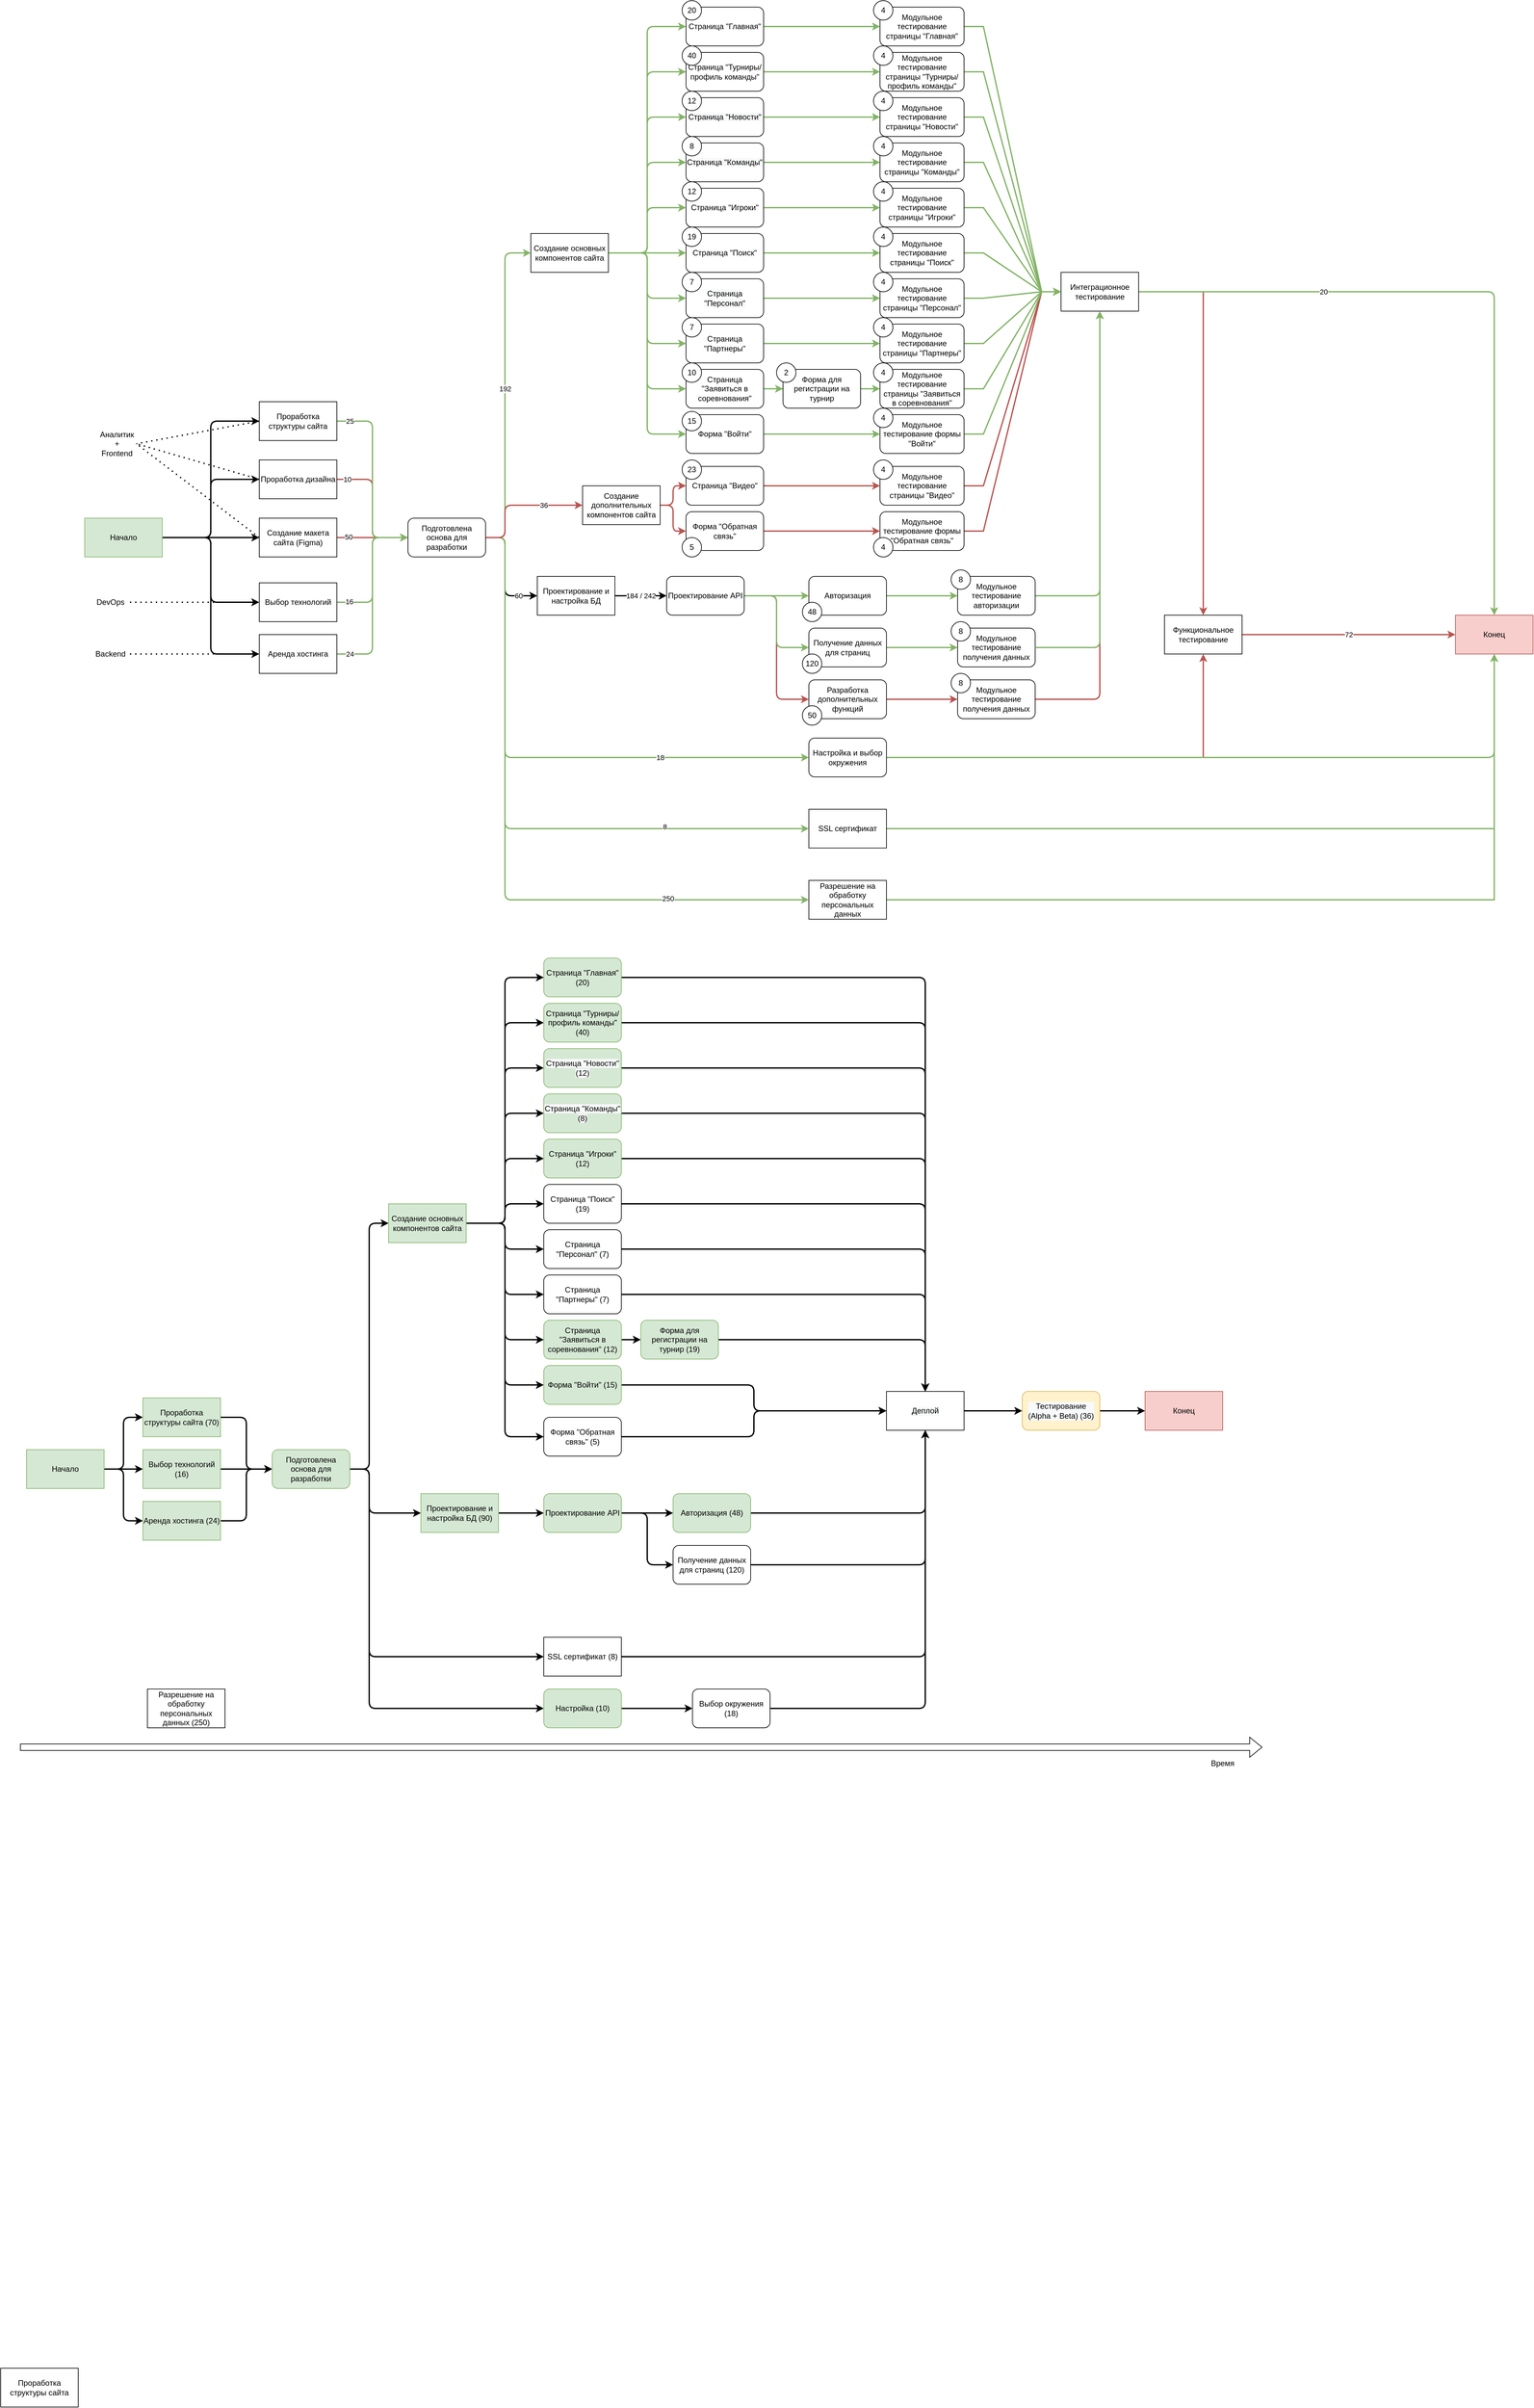 <mxfile version="20.5.1" type="google"><diagram id="GoGchV2VZrrIvTsw5JjP" name="Страница 1"><mxGraphModel grid="1" page="1" gridSize="10" guides="1" tooltips="1" connect="1" arrows="1" fold="1" pageScale="1" pageWidth="827" pageHeight="1169" math="0" shadow="0"><root><mxCell id="0"/><mxCell id="1" parent="0"/><mxCell id="OqOljyRTQiKa0fgihYEd-6" style="edgeStyle=orthogonalEdgeStyle;rounded=1;orthogonalLoop=1;jettySize=auto;html=1;entryX=0;entryY=0.5;entryDx=0;entryDy=0;targetPerimeterSpacing=0;strokeWidth=2;" edge="1" parent="1" source="OqOljyRTQiKa0fgihYEd-1" target="fq44SOJ19oFgsMiW8btE-4"><mxGeometry relative="1" as="geometry"/></mxCell><mxCell id="OqOljyRTQiKa0fgihYEd-11" style="edgeStyle=orthogonalEdgeStyle;rounded=1;orthogonalLoop=1;jettySize=auto;html=1;entryX=0;entryY=0.5;entryDx=0;entryDy=0;targetPerimeterSpacing=0;strokeWidth=2;" edge="1" parent="1" source="OqOljyRTQiKa0fgihYEd-1" target="OqOljyRTQiKa0fgihYEd-8"><mxGeometry relative="1" as="geometry"/></mxCell><mxCell id="fq44SOJ19oFgsMiW8btE-6" style="edgeStyle=orthogonalEdgeStyle;rounded=1;orthogonalLoop=1;jettySize=auto;html=1;entryX=0;entryY=0.5;entryDx=0;entryDy=0;targetPerimeterSpacing=0;strokeWidth=2;" edge="1" parent="1" source="OqOljyRTQiKa0fgihYEd-1" target="OqOljyRTQiKa0fgihYEd-3"><mxGeometry relative="1" as="geometry"/></mxCell><mxCell id="fq44SOJ19oFgsMiW8btE-7" style="edgeStyle=orthogonalEdgeStyle;rounded=1;orthogonalLoop=1;jettySize=auto;html=1;entryX=0;entryY=0.5;entryDx=0;entryDy=0;targetPerimeterSpacing=0;strokeWidth=2;" edge="1" parent="1" source="OqOljyRTQiKa0fgihYEd-1" target="OqOljyRTQiKa0fgihYEd-5"><mxGeometry relative="1" as="geometry"/></mxCell><mxCell id="fq44SOJ19oFgsMiW8btE-11" style="edgeStyle=orthogonalEdgeStyle;rounded=1;orthogonalLoop=1;jettySize=auto;html=1;entryX=0;entryY=0.5;entryDx=0;entryDy=0;strokeWidth=2;targetPerimeterSpacing=0;" edge="1" parent="1" source="OqOljyRTQiKa0fgihYEd-1" target="fq44SOJ19oFgsMiW8btE-8"><mxGeometry relative="1" as="geometry"/></mxCell><mxCell id="OqOljyRTQiKa0fgihYEd-1" value="Начало" style="rounded=0;whiteSpace=wrap;html=1;fillColor=#d5e8d4;strokeColor=#82b366;" vertex="1" parent="1"><mxGeometry x="-510" y="830" width="120" height="60" as="geometry"/></mxCell><mxCell id="OqOljyRTQiKa0fgihYEd-2" value="Конец" style="rounded=0;whiteSpace=wrap;html=1;fillColor=#f8cecc;strokeColor=#b85450;" vertex="1" parent="1"><mxGeometry x="1610" y="980" width="120" height="60" as="geometry"/></mxCell><mxCell id="fq44SOJ19oFgsMiW8btE-3" style="edgeStyle=orthogonalEdgeStyle;rounded=1;orthogonalLoop=1;jettySize=auto;html=1;entryX=0;entryY=0.5;entryDx=0;entryDy=0;fillColor=#f8cecc;strokeColor=#b85450;targetPerimeterSpacing=0;strokeWidth=2;" edge="1" parent="1" source="OqOljyRTQiKa0fgihYEd-3" target="fq44SOJ19oFgsMiW8btE-1"><mxGeometry relative="1" as="geometry"><Array as="points"><mxPoint x="-100" y="860"/><mxPoint x="-100" y="860"/></Array></mxGeometry></mxCell><mxCell id="fq44SOJ19oFgsMiW8btE-64" value="50" style="edgeLabel;html=1;align=center;verticalAlign=middle;resizable=0;points=[];" vertex="1" connectable="0" parent="fq44SOJ19oFgsMiW8btE-3"><mxGeometry x="-0.677" y="1" relative="1" as="geometry"><mxPoint as="offset"/></mxGeometry></mxCell><mxCell id="OqOljyRTQiKa0fgihYEd-3" value="Создание макета сайта (Figma)" style="rounded=0;whiteSpace=wrap;html=1;" vertex="1" parent="1"><mxGeometry x="-240" y="830" width="120" height="60" as="geometry"/></mxCell><mxCell id="fq44SOJ19oFgsMiW8btE-2" style="edgeStyle=orthogonalEdgeStyle;rounded=1;orthogonalLoop=1;jettySize=auto;html=1;entryX=0;entryY=0.5;entryDx=0;entryDy=0;fillColor=#d5e8d4;strokeColor=#82b366;targetPerimeterSpacing=0;strokeWidth=2;" edge="1" parent="1" source="OqOljyRTQiKa0fgihYEd-5" target="fq44SOJ19oFgsMiW8btE-1"><mxGeometry relative="1" as="geometry"/></mxCell><mxCell id="fq44SOJ19oFgsMiW8btE-65" value="16" style="edgeLabel;html=1;align=center;verticalAlign=middle;resizable=0;points=[];" vertex="1" connectable="0" parent="fq44SOJ19oFgsMiW8btE-2"><mxGeometry x="-0.818" y="1" relative="1" as="geometry"><mxPoint as="offset"/></mxGeometry></mxCell><mxCell id="OqOljyRTQiKa0fgihYEd-5" value="Выбор технологий" style="rounded=0;whiteSpace=wrap;html=1;" vertex="1" parent="1"><mxGeometry x="-240" y="930" width="120" height="60" as="geometry"/></mxCell><mxCell id="OqOljyRTQiKa0fgihYEd-104" style="edgeStyle=orthogonalEdgeStyle;rounded=0;orthogonalLoop=1;jettySize=auto;html=1;entryX=0.5;entryY=1;entryDx=0;entryDy=0;strokeWidth=2;fillColor=#d5e8d4;strokeColor=#82b366;" edge="1" parent="1" source="OqOljyRTQiKa0fgihYEd-7" target="OqOljyRTQiKa0fgihYEd-2"><mxGeometry relative="1" as="geometry"/></mxCell><mxCell id="OqOljyRTQiKa0fgihYEd-7" value="Разрешение на обработку персональных данных" style="rounded=0;whiteSpace=wrap;html=1;" vertex="1" parent="1"><mxGeometry x="610" y="1390" width="120" height="60" as="geometry"/></mxCell><mxCell id="fq44SOJ19oFgsMiW8btE-12" style="edgeStyle=orthogonalEdgeStyle;rounded=1;orthogonalLoop=1;jettySize=auto;html=1;entryX=0;entryY=0.5;entryDx=0;entryDy=0;strokeWidth=2;targetPerimeterSpacing=0;fillColor=#d5e8d4;strokeColor=#82b366;" edge="1" parent="1" source="OqOljyRTQiKa0fgihYEd-8" target="fq44SOJ19oFgsMiW8btE-1"><mxGeometry relative="1" as="geometry"/></mxCell><mxCell id="fq44SOJ19oFgsMiW8btE-66" value="24" style="edgeLabel;html=1;align=center;verticalAlign=middle;resizable=0;points=[];" vertex="1" connectable="0" parent="fq44SOJ19oFgsMiW8btE-12"><mxGeometry x="-0.863" relative="1" as="geometry"><mxPoint as="offset"/></mxGeometry></mxCell><mxCell id="OqOljyRTQiKa0fgihYEd-8" value="Аренда хостинга" style="rounded=0;whiteSpace=wrap;html=1;" vertex="1" parent="1"><mxGeometry x="-240" y="1010" width="120" height="60" as="geometry"/></mxCell><mxCell id="fq44SOJ19oFgsMiW8btE-118" style="edgeStyle=orthogonalEdgeStyle;rounded=1;orthogonalLoop=1;jettySize=auto;html=1;entryX=0;entryY=0.5;entryDx=0;entryDy=0;strokeWidth=2;targetPerimeterSpacing=0;fillColor=#d5e8d4;strokeColor=#82b366;" edge="1" parent="1" source="OqOljyRTQiKa0fgihYEd-13" target="OqOljyRTQiKa0fgihYEd-40"><mxGeometry relative="1" as="geometry"/></mxCell><mxCell id="OqOljyRTQiKa0fgihYEd-13" value="Страница &quot;Главная&quot;" style="rounded=1;whiteSpace=wrap;html=1;" vertex="1" parent="1"><mxGeometry x="420" y="40" width="120" height="60" as="geometry"/></mxCell><mxCell id="fq44SOJ19oFgsMiW8btE-116" style="edgeStyle=orthogonalEdgeStyle;rounded=1;orthogonalLoop=1;jettySize=auto;html=1;entryX=0;entryY=0.5;entryDx=0;entryDy=0;strokeWidth=2;targetPerimeterSpacing=0;fillColor=#d5e8d4;strokeColor=#82b366;" edge="1" parent="1" source="OqOljyRTQiKa0fgihYEd-14" target="OqOljyRTQiKa0fgihYEd-42"><mxGeometry relative="1" as="geometry"/></mxCell><mxCell id="OqOljyRTQiKa0fgihYEd-14" value="&lt;span style=&quot;color: rgb(0, 0, 0); font-family: Helvetica; font-size: 12px; font-style: normal; font-variant-ligatures: normal; font-variant-caps: normal; font-weight: 400; letter-spacing: normal; orphans: 2; text-align: center; text-indent: 0px; text-transform: none; widows: 2; word-spacing: 0px; -webkit-text-stroke-width: 0px; background-color: rgb(248, 249, 250); text-decoration-thickness: initial; text-decoration-style: initial; text-decoration-color: initial; float: none; display: inline !important;&quot;&gt;Страница &quot;Новости&quot;&lt;/span&gt;" style="rounded=1;whiteSpace=wrap;html=1;" vertex="1" parent="1"><mxGeometry x="420" y="180" width="120" height="60" as="geometry"/></mxCell><mxCell id="fq44SOJ19oFgsMiW8btE-117" style="edgeStyle=orthogonalEdgeStyle;rounded=1;orthogonalLoop=1;jettySize=auto;html=1;entryX=0;entryY=0.5;entryDx=0;entryDy=0;strokeWidth=2;targetPerimeterSpacing=0;fillColor=#d5e8d4;strokeColor=#82b366;" edge="1" parent="1" source="OqOljyRTQiKa0fgihYEd-15" target="OqOljyRTQiKa0fgihYEd-41"><mxGeometry relative="1" as="geometry"/></mxCell><mxCell id="OqOljyRTQiKa0fgihYEd-15" value="Страница &quot;Турниры/профиль команды&quot;" style="rounded=1;whiteSpace=wrap;html=1;" vertex="1" parent="1"><mxGeometry x="420" y="110" width="120" height="60" as="geometry"/></mxCell><mxCell id="fq44SOJ19oFgsMiW8btE-109" style="edgeStyle=orthogonalEdgeStyle;rounded=1;orthogonalLoop=1;jettySize=auto;html=1;entryX=0;entryY=0.5;entryDx=0;entryDy=0;strokeWidth=2;targetPerimeterSpacing=0;fillColor=#d5e8d4;strokeColor=#82b366;" edge="1" parent="1" source="OqOljyRTQiKa0fgihYEd-16" target="OqOljyRTQiKa0fgihYEd-43"><mxGeometry relative="1" as="geometry"/></mxCell><mxCell id="OqOljyRTQiKa0fgihYEd-16" value="&lt;span style=&quot;color: rgb(0, 0, 0); font-family: Helvetica; font-size: 12px; font-style: normal; font-variant-ligatures: normal; font-variant-caps: normal; font-weight: 400; letter-spacing: normal; orphans: 2; text-align: center; text-indent: 0px; text-transform: none; widows: 2; word-spacing: 0px; -webkit-text-stroke-width: 0px; background-color: rgb(248, 249, 250); text-decoration-thickness: initial; text-decoration-style: initial; text-decoration-color: initial; float: none; display: inline !important;&quot;&gt;Страница &quot;Команды&quot;&lt;/span&gt;" style="rounded=1;whiteSpace=wrap;html=1;" vertex="1" parent="1"><mxGeometry x="420" y="250" width="120" height="60" as="geometry"/></mxCell><mxCell id="fq44SOJ19oFgsMiW8btE-115" style="edgeStyle=orthogonalEdgeStyle;rounded=1;orthogonalLoop=1;jettySize=auto;html=1;entryX=0;entryY=0.5;entryDx=0;entryDy=0;strokeWidth=2;targetPerimeterSpacing=0;fillColor=#d5e8d4;strokeColor=#82b366;" edge="1" parent="1" source="OqOljyRTQiKa0fgihYEd-17" target="OqOljyRTQiKa0fgihYEd-44"><mxGeometry relative="1" as="geometry"/></mxCell><mxCell id="OqOljyRTQiKa0fgihYEd-17" value="Страница &quot;Игроки&quot;" style="rounded=1;whiteSpace=wrap;html=1;" vertex="1" parent="1"><mxGeometry x="420" y="320" width="120" height="60" as="geometry"/></mxCell><mxCell id="OqOljyRTQiKa0fgihYEd-58" style="edgeStyle=entityRelationEdgeStyle;rounded=0;orthogonalLoop=1;jettySize=auto;html=1;entryX=0;entryY=0.5;entryDx=0;entryDy=0;fillColor=#f8cecc;strokeColor=#b85450;strokeWidth=2;" edge="1" parent="1" source="OqOljyRTQiKa0fgihYEd-18" target="OqOljyRTQiKa0fgihYEd-45"><mxGeometry relative="1" as="geometry"/></mxCell><mxCell id="OqOljyRTQiKa0fgihYEd-18" value="Страница &quot;Видео&quot;" style="rounded=1;whiteSpace=wrap;html=1;" vertex="1" parent="1"><mxGeometry x="420" y="750" width="120" height="60" as="geometry"/></mxCell><mxCell id="fq44SOJ19oFgsMiW8btE-113" style="edgeStyle=orthogonalEdgeStyle;rounded=1;orthogonalLoop=1;jettySize=auto;html=1;entryX=0;entryY=0.5;entryDx=0;entryDy=0;strokeWidth=2;targetPerimeterSpacing=0;fillColor=#d5e8d4;strokeColor=#82b366;" edge="1" parent="1" source="OqOljyRTQiKa0fgihYEd-19" target="OqOljyRTQiKa0fgihYEd-46"><mxGeometry relative="1" as="geometry"/></mxCell><mxCell id="OqOljyRTQiKa0fgihYEd-19" value="&lt;span style=&quot;color: rgb(0, 0, 0); font-family: Helvetica; font-size: 12px; font-style: normal; font-variant-ligatures: normal; font-variant-caps: normal; font-weight: 400; letter-spacing: normal; orphans: 2; text-align: center; text-indent: 0px; text-transform: none; widows: 2; word-spacing: 0px; -webkit-text-stroke-width: 0px; background-color: rgb(248, 249, 250); text-decoration-thickness: initial; text-decoration-style: initial; text-decoration-color: initial; float: none; display: inline !important;&quot;&gt;Страница &quot;Персонал&quot;&lt;/span&gt;" style="rounded=1;whiteSpace=wrap;html=1;" vertex="1" parent="1"><mxGeometry x="420" y="460" width="120" height="60" as="geometry"/></mxCell><mxCell id="fq44SOJ19oFgsMiW8btE-112" style="edgeStyle=orthogonalEdgeStyle;rounded=1;orthogonalLoop=1;jettySize=auto;html=1;entryX=0;entryY=0.5;entryDx=0;entryDy=0;strokeWidth=2;targetPerimeterSpacing=0;fillColor=#d5e8d4;strokeColor=#82b366;" edge="1" parent="1" source="OqOljyRTQiKa0fgihYEd-20" target="OqOljyRTQiKa0fgihYEd-47"><mxGeometry relative="1" as="geometry"/></mxCell><mxCell id="OqOljyRTQiKa0fgihYEd-20" value="Страница &quot;Партнеры&quot;" style="rounded=1;whiteSpace=wrap;html=1;" vertex="1" parent="1"><mxGeometry x="420" y="530" width="120" height="60" as="geometry"/></mxCell><mxCell id="OqOljyRTQiKa0fgihYEd-28" style="edgeStyle=entityRelationEdgeStyle;rounded=0;orthogonalLoop=1;jettySize=auto;html=1;entryX=0;entryY=0.5;entryDx=0;entryDy=0;strokeWidth=2;fillColor=#d5e8d4;strokeColor=#82b366;" edge="1" parent="1" source="OqOljyRTQiKa0fgihYEd-21" target="OqOljyRTQiKa0fgihYEd-22"><mxGeometry relative="1" as="geometry"/></mxCell><mxCell id="OqOljyRTQiKa0fgihYEd-21" value="Страница &quot;Заявиться в соревнования&quot;" style="rounded=1;whiteSpace=wrap;html=1;" vertex="1" parent="1"><mxGeometry x="420" y="600" width="120" height="60" as="geometry"/></mxCell><mxCell id="fq44SOJ19oFgsMiW8btE-110" style="edgeStyle=orthogonalEdgeStyle;rounded=1;orthogonalLoop=1;jettySize=auto;html=1;entryX=0;entryY=0.5;entryDx=0;entryDy=0;strokeWidth=2;targetPerimeterSpacing=0;fillColor=#d5e8d4;strokeColor=#82b366;" edge="1" parent="1" source="OqOljyRTQiKa0fgihYEd-22" target="OqOljyRTQiKa0fgihYEd-48"><mxGeometry relative="1" as="geometry"/></mxCell><mxCell id="OqOljyRTQiKa0fgihYEd-22" value="Форма для регистрации на турнир" style="rounded=1;whiteSpace=wrap;html=1;" vertex="1" parent="1"><mxGeometry x="570" y="600" width="120" height="60" as="geometry"/></mxCell><mxCell id="OqOljyRTQiKa0fgihYEd-54" style="edgeStyle=entityRelationEdgeStyle;rounded=0;orthogonalLoop=1;jettySize=auto;html=1;entryX=0;entryY=0.5;entryDx=0;entryDy=0;fillColor=#f8cecc;strokeColor=#b85450;strokeWidth=2;" edge="1" parent="1" source="OqOljyRTQiKa0fgihYEd-23" target="OqOljyRTQiKa0fgihYEd-49"><mxGeometry relative="1" as="geometry"/></mxCell><mxCell id="OqOljyRTQiKa0fgihYEd-23" value="Форма &quot;Обратная связь&quot;" style="rounded=1;whiteSpace=wrap;html=1;" vertex="1" parent="1"><mxGeometry x="420" y="820" width="120" height="60" as="geometry"/></mxCell><mxCell id="fq44SOJ19oFgsMiW8btE-114" style="edgeStyle=orthogonalEdgeStyle;rounded=1;orthogonalLoop=1;jettySize=auto;html=1;entryX=0;entryY=0.5;entryDx=0;entryDy=0;strokeWidth=2;targetPerimeterSpacing=0;fillColor=#d5e8d4;strokeColor=#82b366;" edge="1" parent="1" source="OqOljyRTQiKa0fgihYEd-24" target="OqOljyRTQiKa0fgihYEd-50"><mxGeometry relative="1" as="geometry"/></mxCell><mxCell id="OqOljyRTQiKa0fgihYEd-24" value="Страница &quot;Поиск&quot;" style="rounded=1;whiteSpace=wrap;html=1;" vertex="1" parent="1"><mxGeometry x="420" y="390" width="120" height="60" as="geometry"/></mxCell><mxCell id="fq44SOJ19oFgsMiW8btE-111" style="edgeStyle=orthogonalEdgeStyle;rounded=1;orthogonalLoop=1;jettySize=auto;html=1;entryX=0;entryY=0.5;entryDx=0;entryDy=0;strokeWidth=2;targetPerimeterSpacing=0;fillColor=#d5e8d4;strokeColor=#82b366;" edge="1" parent="1" source="OqOljyRTQiKa0fgihYEd-25" target="OqOljyRTQiKa0fgihYEd-51"><mxGeometry relative="1" as="geometry"/></mxCell><mxCell id="OqOljyRTQiKa0fgihYEd-25" value="Форма &quot;Войти&quot;" style="rounded=1;whiteSpace=wrap;html=1;" vertex="1" parent="1"><mxGeometry x="420" y="670" width="120" height="60" as="geometry"/></mxCell><mxCell id="OqOljyRTQiKa0fgihYEd-76" style="edgeStyle=entityRelationEdgeStyle;rounded=0;orthogonalLoop=1;jettySize=auto;html=1;entryX=0;entryY=0.5;entryDx=0;entryDy=0;strokeWidth=2;fillColor=#d5e8d4;strokeColor=#82b366;" edge="1" parent="1" source="OqOljyRTQiKa0fgihYEd-40" target="OqOljyRTQiKa0fgihYEd-64"><mxGeometry relative="1" as="geometry"/></mxCell><mxCell id="OqOljyRTQiKa0fgihYEd-40" value="Модульное тестирование страницы &quot;Главная&quot;" style="rounded=1;whiteSpace=wrap;html=1;" vertex="1" parent="1"><mxGeometry x="720" y="40" width="130" height="60" as="geometry"/></mxCell><mxCell id="OqOljyRTQiKa0fgihYEd-75" style="edgeStyle=entityRelationEdgeStyle;rounded=0;orthogonalLoop=1;jettySize=auto;html=1;entryX=0;entryY=0.5;entryDx=0;entryDy=0;strokeWidth=2;fillColor=#d5e8d4;strokeColor=#82b366;" edge="1" parent="1" source="OqOljyRTQiKa0fgihYEd-41" target="OqOljyRTQiKa0fgihYEd-64"><mxGeometry relative="1" as="geometry"/></mxCell><mxCell id="OqOljyRTQiKa0fgihYEd-41" value="Модульное тестирование страницы &quot;Турниры/профиль команды&quot;" style="rounded=1;whiteSpace=wrap;html=1;" vertex="1" parent="1"><mxGeometry x="720" y="110" width="130" height="60" as="geometry"/></mxCell><mxCell id="OqOljyRTQiKa0fgihYEd-74" style="edgeStyle=entityRelationEdgeStyle;rounded=0;orthogonalLoop=1;jettySize=auto;html=1;entryX=0;entryY=0.5;entryDx=0;entryDy=0;strokeWidth=2;fillColor=#d5e8d4;strokeColor=#82b366;" edge="1" parent="1" source="OqOljyRTQiKa0fgihYEd-42" target="OqOljyRTQiKa0fgihYEd-64"><mxGeometry relative="1" as="geometry"/></mxCell><mxCell id="OqOljyRTQiKa0fgihYEd-42" value="Модульное тестирование страницы &quot;Новости&quot;" style="rounded=1;whiteSpace=wrap;html=1;" vertex="1" parent="1"><mxGeometry x="720" y="180" width="130" height="60" as="geometry"/></mxCell><mxCell id="OqOljyRTQiKa0fgihYEd-73" style="edgeStyle=entityRelationEdgeStyle;rounded=0;orthogonalLoop=1;jettySize=auto;html=1;entryX=0;entryY=0.5;entryDx=0;entryDy=0;strokeWidth=2;fillColor=#d5e8d4;strokeColor=#82b366;" edge="1" parent="1" source="OqOljyRTQiKa0fgihYEd-43" target="OqOljyRTQiKa0fgihYEd-64"><mxGeometry relative="1" as="geometry"/></mxCell><mxCell id="OqOljyRTQiKa0fgihYEd-43" value="Модульное тестирование страницы &quot;Команды&quot;" style="rounded=1;whiteSpace=wrap;html=1;" vertex="1" parent="1"><mxGeometry x="720" y="250" width="130" height="60" as="geometry"/></mxCell><mxCell id="OqOljyRTQiKa0fgihYEd-72" style="edgeStyle=entityRelationEdgeStyle;rounded=0;orthogonalLoop=1;jettySize=auto;html=1;entryX=0;entryY=0.5;entryDx=0;entryDy=0;strokeWidth=2;fillColor=#d5e8d4;strokeColor=#82b366;" edge="1" parent="1" source="OqOljyRTQiKa0fgihYEd-44" target="OqOljyRTQiKa0fgihYEd-64"><mxGeometry relative="1" as="geometry"/></mxCell><mxCell id="OqOljyRTQiKa0fgihYEd-44" value="Модульное тестирование страницы &quot;Игроки&quot;" style="rounded=1;whiteSpace=wrap;html=1;" vertex="1" parent="1"><mxGeometry x="720" y="320" width="130" height="60" as="geometry"/></mxCell><mxCell id="OqOljyRTQiKa0fgihYEd-71" style="edgeStyle=entityRelationEdgeStyle;rounded=0;orthogonalLoop=1;jettySize=auto;html=1;entryX=0;entryY=0.5;entryDx=0;entryDy=0;fillColor=#f8cecc;strokeColor=#b85450;strokeWidth=2;" edge="1" parent="1" source="OqOljyRTQiKa0fgihYEd-45" target="OqOljyRTQiKa0fgihYEd-64"><mxGeometry relative="1" as="geometry"/></mxCell><mxCell id="OqOljyRTQiKa0fgihYEd-45" value="Модульное тестирование страницы &quot;Видео&quot;" style="rounded=1;whiteSpace=wrap;html=1;" vertex="1" parent="1"><mxGeometry x="720" y="750" width="130" height="60" as="geometry"/></mxCell><mxCell id="OqOljyRTQiKa0fgihYEd-70" style="edgeStyle=entityRelationEdgeStyle;rounded=0;orthogonalLoop=1;jettySize=auto;html=1;entryX=0;entryY=0.5;entryDx=0;entryDy=0;strokeWidth=2;fillColor=#d5e8d4;strokeColor=#82b366;" edge="1" parent="1" source="OqOljyRTQiKa0fgihYEd-46" target="OqOljyRTQiKa0fgihYEd-64"><mxGeometry relative="1" as="geometry"/></mxCell><mxCell id="OqOljyRTQiKa0fgihYEd-46" value="Модульное тестирование страницы &quot;Персонал&quot;" style="rounded=1;whiteSpace=wrap;html=1;" vertex="1" parent="1"><mxGeometry x="720" y="460" width="130" height="60" as="geometry"/></mxCell><mxCell id="OqOljyRTQiKa0fgihYEd-69" style="edgeStyle=entityRelationEdgeStyle;rounded=0;orthogonalLoop=1;jettySize=auto;html=1;entryX=0;entryY=0.5;entryDx=0;entryDy=0;strokeWidth=2;fillColor=#d5e8d4;strokeColor=#82b366;" edge="1" parent="1" source="OqOljyRTQiKa0fgihYEd-47" target="OqOljyRTQiKa0fgihYEd-64"><mxGeometry relative="1" as="geometry"/></mxCell><mxCell id="OqOljyRTQiKa0fgihYEd-47" value="Модульное тестирование страницы &quot;Партнеры&quot;" style="rounded=1;whiteSpace=wrap;html=1;" vertex="1" parent="1"><mxGeometry x="720" y="530" width="130" height="60" as="geometry"/></mxCell><mxCell id="OqOljyRTQiKa0fgihYEd-68" style="edgeStyle=entityRelationEdgeStyle;rounded=0;orthogonalLoop=1;jettySize=auto;html=1;entryX=0;entryY=0.5;entryDx=0;entryDy=0;strokeWidth=2;fillColor=#d5e8d4;strokeColor=#82b366;" edge="1" parent="1" source="OqOljyRTQiKa0fgihYEd-48" target="OqOljyRTQiKa0fgihYEd-64"><mxGeometry relative="1" as="geometry"/></mxCell><mxCell id="OqOljyRTQiKa0fgihYEd-48" value="Модульное тестирование страницы &quot;Заявиться в соревнования&quot;" style="rounded=1;whiteSpace=wrap;html=1;" vertex="1" parent="1"><mxGeometry x="720" y="600" width="130" height="60" as="geometry"/></mxCell><mxCell id="OqOljyRTQiKa0fgihYEd-67" style="edgeStyle=entityRelationEdgeStyle;rounded=0;orthogonalLoop=1;jettySize=auto;html=1;entryX=0;entryY=0.5;entryDx=0;entryDy=0;fillColor=#f8cecc;strokeColor=#b85450;strokeWidth=2;" edge="1" parent="1" source="OqOljyRTQiKa0fgihYEd-49" target="OqOljyRTQiKa0fgihYEd-64"><mxGeometry relative="1" as="geometry"/></mxCell><mxCell id="OqOljyRTQiKa0fgihYEd-49" value="Модульное тестирование формы &quot;Обратная связь&quot;" style="rounded=1;whiteSpace=wrap;html=1;" vertex="1" parent="1"><mxGeometry x="720" y="820" width="130" height="60" as="geometry"/></mxCell><mxCell id="OqOljyRTQiKa0fgihYEd-66" style="edgeStyle=entityRelationEdgeStyle;rounded=0;orthogonalLoop=1;jettySize=auto;html=1;entryX=0;entryY=0.5;entryDx=0;entryDy=0;strokeWidth=2;fillColor=#d5e8d4;strokeColor=#82b366;" edge="1" parent="1" source="OqOljyRTQiKa0fgihYEd-50" target="OqOljyRTQiKa0fgihYEd-64"><mxGeometry relative="1" as="geometry"/></mxCell><mxCell id="OqOljyRTQiKa0fgihYEd-50" value="Модульное тестирование страницы &quot;Поиск&quot;" style="rounded=1;whiteSpace=wrap;html=1;" vertex="1" parent="1"><mxGeometry x="720" y="390" width="130" height="60" as="geometry"/></mxCell><mxCell id="OqOljyRTQiKa0fgihYEd-65" style="edgeStyle=entityRelationEdgeStyle;rounded=0;orthogonalLoop=1;jettySize=auto;html=1;entryX=0;entryY=0.5;entryDx=0;entryDy=0;strokeWidth=2;fillColor=#d5e8d4;strokeColor=#82b366;" edge="1" parent="1" source="OqOljyRTQiKa0fgihYEd-51" target="OqOljyRTQiKa0fgihYEd-64"><mxGeometry relative="1" as="geometry"/></mxCell><mxCell id="OqOljyRTQiKa0fgihYEd-51" value="Модульное тестирование формы &quot;Войти&quot;" style="rounded=1;whiteSpace=wrap;html=1;" vertex="1" parent="1"><mxGeometry x="720" y="670" width="130" height="60" as="geometry"/></mxCell><mxCell id="OqOljyRTQiKa0fgihYEd-99" style="edgeStyle=orthogonalEdgeStyle;rounded=0;orthogonalLoop=1;jettySize=auto;html=1;entryX=0.5;entryY=0;entryDx=0;entryDy=0;fillColor=#f8cecc;strokeColor=#b85450;strokeWidth=2;" edge="1" parent="1" source="OqOljyRTQiKa0fgihYEd-64" target="OqOljyRTQiKa0fgihYEd-94"><mxGeometry relative="1" as="geometry"/></mxCell><mxCell id="fq44SOJ19oFgsMiW8btE-54" style="edgeStyle=orthogonalEdgeStyle;rounded=1;orthogonalLoop=1;jettySize=auto;html=1;entryX=0.5;entryY=0;entryDx=0;entryDy=0;strokeWidth=2;targetPerimeterSpacing=0;fillColor=#d5e8d4;strokeColor=#82b366;" edge="1" parent="1" source="OqOljyRTQiKa0fgihYEd-64" target="OqOljyRTQiKa0fgihYEd-2"><mxGeometry relative="1" as="geometry"/></mxCell><mxCell id="fq44SOJ19oFgsMiW8btE-96" value="20" style="edgeLabel;html=1;align=center;verticalAlign=middle;resizable=0;points=[];" vertex="1" connectable="0" parent="fq44SOJ19oFgsMiW8btE-54"><mxGeometry x="-0.456" relative="1" as="geometry"><mxPoint as="offset"/></mxGeometry></mxCell><mxCell id="OqOljyRTQiKa0fgihYEd-64" value="Интеграционное тестирование" style="rounded=0;whiteSpace=wrap;html=1;" vertex="1" parent="1"><mxGeometry x="1000" y="450" width="120" height="60" as="geometry"/></mxCell><mxCell id="OqOljyRTQiKa0fgihYEd-83" value="184 / 242" style="edgeStyle=orthogonalEdgeStyle;rounded=1;orthogonalLoop=1;jettySize=auto;html=1;entryX=0;entryY=0.5;entryDx=0;entryDy=0;strokeWidth=2;" edge="1" parent="1" source="OqOljyRTQiKa0fgihYEd-78" target="OqOljyRTQiKa0fgihYEd-82"><mxGeometry relative="1" as="geometry"><Array as="points"><mxPoint x="350" y="950"/><mxPoint x="350" y="950"/></Array></mxGeometry></mxCell><mxCell id="OqOljyRTQiKa0fgihYEd-78" value="Проектирование и настройка БД" style="rounded=0;whiteSpace=wrap;html=1;" vertex="1" parent="1"><mxGeometry x="190" y="920" width="120" height="60" as="geometry"/></mxCell><mxCell id="OqOljyRTQiKa0fgihYEd-86" style="edgeStyle=orthogonalEdgeStyle;rounded=1;orthogonalLoop=1;jettySize=auto;html=1;entryX=0;entryY=0.5;entryDx=0;entryDy=0;strokeWidth=2;fillColor=#d5e8d4;strokeColor=#82b366;" edge="1" parent="1" source="OqOljyRTQiKa0fgihYEd-82" target="OqOljyRTQiKa0fgihYEd-84"><mxGeometry relative="1" as="geometry"/></mxCell><mxCell id="OqOljyRTQiKa0fgihYEd-87" style="edgeStyle=orthogonalEdgeStyle;rounded=1;orthogonalLoop=1;jettySize=auto;html=1;entryX=0;entryY=0.5;entryDx=0;entryDy=0;strokeWidth=2;fillColor=#f8cecc;strokeColor=#b85450;" edge="1" parent="1" source="OqOljyRTQiKa0fgihYEd-82" target="fq44SOJ19oFgsMiW8btE-31"><mxGeometry relative="1" as="geometry"/></mxCell><mxCell id="fq44SOJ19oFgsMiW8btE-32" style="edgeStyle=orthogonalEdgeStyle;rounded=1;orthogonalLoop=1;jettySize=auto;html=1;entryX=0;entryY=0.5;entryDx=0;entryDy=0;strokeWidth=2;targetPerimeterSpacing=0;fillColor=#d5e8d4;strokeColor=#82b366;" edge="1" parent="1" source="OqOljyRTQiKa0fgihYEd-82" target="OqOljyRTQiKa0fgihYEd-85"><mxGeometry relative="1" as="geometry"/></mxCell><mxCell id="OqOljyRTQiKa0fgihYEd-82" value="Проектирование API" style="rounded=1;whiteSpace=wrap;html=1;" vertex="1" parent="1"><mxGeometry x="390" y="920" width="120" height="60" as="geometry"/></mxCell><mxCell id="OqOljyRTQiKa0fgihYEd-91" style="edgeStyle=orthogonalEdgeStyle;rounded=1;orthogonalLoop=1;jettySize=auto;html=1;entryX=0;entryY=0.5;entryDx=0;entryDy=0;strokeWidth=2;fillColor=#d5e8d4;strokeColor=#82b366;" edge="1" parent="1" source="OqOljyRTQiKa0fgihYEd-84" target="OqOljyRTQiKa0fgihYEd-88"><mxGeometry relative="1" as="geometry"/></mxCell><mxCell id="OqOljyRTQiKa0fgihYEd-84" value="Авторизация" style="rounded=1;whiteSpace=wrap;html=1;" vertex="1" parent="1"><mxGeometry x="610" y="920" width="120" height="60" as="geometry"/></mxCell><mxCell id="OqOljyRTQiKa0fgihYEd-90" style="edgeStyle=orthogonalEdgeStyle;rounded=1;orthogonalLoop=1;jettySize=auto;html=1;entryX=0;entryY=0.5;entryDx=0;entryDy=0;strokeWidth=2;fillColor=#d5e8d4;strokeColor=#82b366;" edge="1" parent="1" source="OqOljyRTQiKa0fgihYEd-85" target="OqOljyRTQiKa0fgihYEd-89"><mxGeometry relative="1" as="geometry"/></mxCell><mxCell id="OqOljyRTQiKa0fgihYEd-85" value="Получение данных для страниц" style="rounded=1;whiteSpace=wrap;html=1;" vertex="1" parent="1"><mxGeometry x="610" y="1000" width="120" height="60" as="geometry"/></mxCell><mxCell id="OqOljyRTQiKa0fgihYEd-92" style="edgeStyle=orthogonalEdgeStyle;rounded=1;orthogonalLoop=1;jettySize=auto;html=1;entryX=0.5;entryY=1;entryDx=0;entryDy=0;strokeWidth=2;fillColor=#d5e8d4;strokeColor=#82b366;" edge="1" parent="1" source="OqOljyRTQiKa0fgihYEd-88" target="OqOljyRTQiKa0fgihYEd-64"><mxGeometry relative="1" as="geometry"/></mxCell><mxCell id="OqOljyRTQiKa0fgihYEd-88" value="Модульное тестирование авторизации" style="rounded=1;whiteSpace=wrap;html=1;" vertex="1" parent="1"><mxGeometry x="840" y="920" width="120" height="60" as="geometry"/></mxCell><mxCell id="OqOljyRTQiKa0fgihYEd-89" value="Модульное тестирование получения данных" style="rounded=1;whiteSpace=wrap;html=1;" vertex="1" parent="1"><mxGeometry x="840" y="1000" width="120" height="60" as="geometry"/></mxCell><mxCell id="OqOljyRTQiKa0fgihYEd-109" value="72" style="edgeStyle=orthogonalEdgeStyle;rounded=0;orthogonalLoop=1;jettySize=auto;html=1;entryX=0;entryY=0.5;entryDx=0;entryDy=0;strokeWidth=2;fillColor=#f8cecc;strokeColor=#b85450;" edge="1" parent="1" source="OqOljyRTQiKa0fgihYEd-94" target="OqOljyRTQiKa0fgihYEd-2"><mxGeometry relative="1" as="geometry"/></mxCell><mxCell id="OqOljyRTQiKa0fgihYEd-94" value="Функциональное тестирование" style="rounded=0;whiteSpace=wrap;html=1;" vertex="1" parent="1"><mxGeometry x="1160" y="980" width="120" height="60" as="geometry"/></mxCell><mxCell id="OqOljyRTQiKa0fgihYEd-98" style="edgeStyle=orthogonalEdgeStyle;rounded=0;orthogonalLoop=1;jettySize=auto;html=1;entryX=0.5;entryY=1;entryDx=0;entryDy=0;strokeWidth=2;fillColor=#f8cecc;strokeColor=#b85450;" edge="1" parent="1" source="OqOljyRTQiKa0fgihYEd-96" target="OqOljyRTQiKa0fgihYEd-94"><mxGeometry relative="1" as="geometry"/></mxCell><mxCell id="fq44SOJ19oFgsMiW8btE-53" style="edgeStyle=orthogonalEdgeStyle;rounded=1;orthogonalLoop=1;jettySize=auto;html=1;entryX=0.5;entryY=1;entryDx=0;entryDy=0;strokeWidth=2;targetPerimeterSpacing=0;fillColor=#d5e8d4;strokeColor=#82b366;" edge="1" parent="1" source="OqOljyRTQiKa0fgihYEd-96" target="OqOljyRTQiKa0fgihYEd-2"><mxGeometry relative="1" as="geometry"/></mxCell><mxCell id="OqOljyRTQiKa0fgihYEd-96" value="Настройка и выбор окружения" style="rounded=1;whiteSpace=wrap;html=1;" vertex="1" parent="1"><mxGeometry x="610" y="1170" width="120" height="60" as="geometry"/></mxCell><mxCell id="OqOljyRTQiKa0fgihYEd-102" style="edgeStyle=orthogonalEdgeStyle;rounded=0;orthogonalLoop=1;jettySize=auto;html=1;entryX=0.5;entryY=1;entryDx=0;entryDy=0;strokeWidth=2;fillColor=#d5e8d4;strokeColor=#82b366;" edge="1" parent="1" source="OqOljyRTQiKa0fgihYEd-100" target="OqOljyRTQiKa0fgihYEd-2"><mxGeometry relative="1" as="geometry"/></mxCell><mxCell id="OqOljyRTQiKa0fgihYEd-100" value="SSL сертификат" style="rounded=0;whiteSpace=wrap;html=1;" vertex="1" parent="1"><mxGeometry x="610" y="1280" width="120" height="60" as="geometry"/></mxCell><mxCell id="fq44SOJ19oFgsMiW8btE-24" style="edgeStyle=orthogonalEdgeStyle;rounded=1;orthogonalLoop=1;jettySize=auto;html=1;entryX=0;entryY=0.5;entryDx=0;entryDy=0;strokeWidth=2;targetPerimeterSpacing=0;" edge="1" parent="1" source="fq44SOJ19oFgsMiW8btE-1" target="OqOljyRTQiKa0fgihYEd-78"><mxGeometry relative="1" as="geometry"><Array as="points"><mxPoint x="140" y="860"/><mxPoint x="140" y="950"/></Array></mxGeometry></mxCell><mxCell id="fq44SOJ19oFgsMiW8btE-74" value="60" style="edgeLabel;html=1;align=center;verticalAlign=middle;resizable=0;points=[];" vertex="1" connectable="0" parent="fq44SOJ19oFgsMiW8btE-24"><mxGeometry x="0.621" y="1" relative="1" as="geometry"><mxPoint x="3" y="1" as="offset"/></mxGeometry></mxCell><mxCell id="fq44SOJ19oFgsMiW8btE-27" style="edgeStyle=orthogonalEdgeStyle;rounded=1;orthogonalLoop=1;jettySize=auto;html=1;entryX=0;entryY=0.5;entryDx=0;entryDy=0;strokeWidth=2;targetPerimeterSpacing=0;fillColor=#d5e8d4;strokeColor=#82b366;" edge="1" parent="1" source="fq44SOJ19oFgsMiW8btE-1" target="fq44SOJ19oFgsMiW8btE-26"><mxGeometry relative="1" as="geometry"><Array as="points"><mxPoint x="140" y="860"/><mxPoint x="140" y="420"/></Array></mxGeometry></mxCell><mxCell id="fq44SOJ19oFgsMiW8btE-119" value="192" style="edgeLabel;html=1;align=center;verticalAlign=middle;resizable=0;points=[];" vertex="1" connectable="0" parent="fq44SOJ19oFgsMiW8btE-27"><mxGeometry x="0.028" y="-4" relative="1" as="geometry"><mxPoint x="-4" y="2" as="offset"/></mxGeometry></mxCell><mxCell id="fq44SOJ19oFgsMiW8btE-33" value="18" style="edgeStyle=orthogonalEdgeStyle;rounded=1;orthogonalLoop=1;jettySize=auto;html=1;entryX=0;entryY=0.5;entryDx=0;entryDy=0;strokeWidth=2;targetPerimeterSpacing=0;fillColor=#d5e8d4;strokeColor=#82b366;" edge="1" parent="1" source="fq44SOJ19oFgsMiW8btE-1" target="OqOljyRTQiKa0fgihYEd-96"><mxGeometry x="0.452" relative="1" as="geometry"><Array as="points"><mxPoint x="140" y="860"/><mxPoint x="140" y="1200"/></Array><mxPoint as="offset"/></mxGeometry></mxCell><mxCell id="fq44SOJ19oFgsMiW8btE-34" style="edgeStyle=orthogonalEdgeStyle;rounded=1;orthogonalLoop=1;jettySize=auto;html=1;entryX=0;entryY=0.5;entryDx=0;entryDy=0;strokeWidth=2;targetPerimeterSpacing=0;fillColor=#d5e8d4;strokeColor=#82b366;" edge="1" parent="1" source="fq44SOJ19oFgsMiW8btE-1" target="OqOljyRTQiKa0fgihYEd-100"><mxGeometry relative="1" as="geometry"><Array as="points"><mxPoint x="140" y="860"/><mxPoint x="140" y="1310"/></Array></mxGeometry></mxCell><mxCell id="fq44SOJ19oFgsMiW8btE-92" value="8" style="edgeLabel;html=1;align=center;verticalAlign=middle;resizable=0;points=[];" vertex="1" connectable="0" parent="fq44SOJ19oFgsMiW8btE-34"><mxGeometry x="0.531" y="3" relative="1" as="geometry"><mxPoint as="offset"/></mxGeometry></mxCell><mxCell id="fq44SOJ19oFgsMiW8btE-35" style="edgeStyle=orthogonalEdgeStyle;rounded=1;orthogonalLoop=1;jettySize=auto;html=1;entryX=0;entryY=0.5;entryDx=0;entryDy=0;strokeWidth=2;targetPerimeterSpacing=0;fillColor=#d5e8d4;strokeColor=#82b366;" edge="1" parent="1" source="fq44SOJ19oFgsMiW8btE-1" target="OqOljyRTQiKa0fgihYEd-7"><mxGeometry relative="1" as="geometry"><Array as="points"><mxPoint x="140" y="860"/><mxPoint x="140" y="1420"/></Array></mxGeometry></mxCell><mxCell id="fq44SOJ19oFgsMiW8btE-93" value="250" style="edgeLabel;html=1;align=center;verticalAlign=middle;resizable=0;points=[];" vertex="1" connectable="0" parent="fq44SOJ19oFgsMiW8btE-35"><mxGeometry x="0.589" y="2" relative="1" as="geometry"><mxPoint as="offset"/></mxGeometry></mxCell><mxCell id="fq44SOJ19oFgsMiW8btE-50" value="36" style="edgeStyle=orthogonalEdgeStyle;rounded=1;orthogonalLoop=1;jettySize=auto;html=1;entryX=0;entryY=0.5;entryDx=0;entryDy=0;strokeWidth=2;targetPerimeterSpacing=0;fillColor=#f8cecc;strokeColor=#b85450;exitX=1;exitY=0.5;exitDx=0;exitDy=0;" edge="1" parent="1" source="fq44SOJ19oFgsMiW8btE-1" target="fq44SOJ19oFgsMiW8btE-49"><mxGeometry x="0.4" relative="1" as="geometry"><Array as="points"><mxPoint x="140" y="860"/><mxPoint x="140" y="810"/></Array><mxPoint as="offset"/></mxGeometry></mxCell><mxCell id="fq44SOJ19oFgsMiW8btE-1" value="Подготовлена основа для разработки" style="rounded=1;whiteSpace=wrap;html=1;" vertex="1" parent="1"><mxGeometry x="-10" y="830" width="120" height="60" as="geometry"/></mxCell><mxCell id="fq44SOJ19oFgsMiW8btE-5" style="edgeStyle=orthogonalEdgeStyle;rounded=1;orthogonalLoop=1;jettySize=auto;html=1;entryX=0;entryY=0.5;entryDx=0;entryDy=0;fillColor=#f8cecc;strokeColor=#b85450;targetPerimeterSpacing=0;strokeWidth=2;" edge="1" parent="1" source="fq44SOJ19oFgsMiW8btE-4" target="fq44SOJ19oFgsMiW8btE-1"><mxGeometry relative="1" as="geometry"/></mxCell><mxCell id="fq44SOJ19oFgsMiW8btE-67" value="10" style="edgeLabel;html=1;align=center;verticalAlign=middle;resizable=0;points=[];" vertex="1" connectable="0" parent="fq44SOJ19oFgsMiW8btE-5"><mxGeometry x="-0.843" relative="1" as="geometry"><mxPoint as="offset"/></mxGeometry></mxCell><mxCell id="fq44SOJ19oFgsMiW8btE-4" value="Проработка дизайна" style="rounded=0;whiteSpace=wrap;html=1;" vertex="1" parent="1"><mxGeometry x="-240" y="740" width="120" height="60" as="geometry"/></mxCell><mxCell id="fq44SOJ19oFgsMiW8btE-9" style="edgeStyle=orthogonalEdgeStyle;rounded=1;orthogonalLoop=1;jettySize=auto;html=1;entryX=0;entryY=0.5;entryDx=0;entryDy=0;fillColor=#d5e8d4;strokeColor=#82b366;targetPerimeterSpacing=0;strokeWidth=2;" edge="1" parent="1" source="fq44SOJ19oFgsMiW8btE-8" target="fq44SOJ19oFgsMiW8btE-1"><mxGeometry relative="1" as="geometry"/></mxCell><mxCell id="fq44SOJ19oFgsMiW8btE-68" value="25" style="edgeLabel;html=1;align=center;verticalAlign=middle;resizable=0;points=[];" vertex="1" connectable="0" parent="fq44SOJ19oFgsMiW8btE-9"><mxGeometry x="-0.863" relative="1" as="geometry"><mxPoint as="offset"/></mxGeometry></mxCell><mxCell id="fq44SOJ19oFgsMiW8btE-8" value="Проработка структуры сайта" style="rounded=0;whiteSpace=wrap;html=1;" vertex="1" parent="1"><mxGeometry x="-240" y="650" width="120" height="60" as="geometry"/></mxCell><mxCell id="fq44SOJ19oFgsMiW8btE-15" value="" style="endArrow=none;dashed=1;html=1;dashPattern=1 3;strokeWidth=2;rounded=1;targetPerimeterSpacing=0;exitX=0;exitY=0.5;exitDx=0;exitDy=0;entryX=1;entryY=0.5;entryDx=0;entryDy=0;" edge="1" parent="1" source="fq44SOJ19oFgsMiW8btE-4" target="fq44SOJ19oFgsMiW8btE-19"><mxGeometry width="50" height="50" relative="1" as="geometry"><mxPoint x="-290" y="780" as="sourcePoint"/><mxPoint x="-440" y="720" as="targetPoint"/></mxGeometry></mxCell><mxCell id="fq44SOJ19oFgsMiW8btE-16" value="" style="endArrow=none;dashed=1;html=1;dashPattern=1 3;strokeWidth=2;rounded=1;targetPerimeterSpacing=0;exitX=0;exitY=0.5;exitDx=0;exitDy=0;entryX=1;entryY=0.5;entryDx=0;entryDy=0;" edge="1" parent="1" source="fq44SOJ19oFgsMiW8btE-8" target="fq44SOJ19oFgsMiW8btE-19"><mxGeometry width="50" height="50" relative="1" as="geometry"><mxPoint x="-230" y="780" as="sourcePoint"/><mxPoint x="-440" y="720" as="targetPoint"/></mxGeometry></mxCell><mxCell id="fq44SOJ19oFgsMiW8btE-17" value="" style="endArrow=none;dashed=1;html=1;dashPattern=1 3;strokeWidth=2;rounded=1;targetPerimeterSpacing=0;exitX=0;exitY=0.5;exitDx=0;exitDy=0;entryX=1;entryY=0.5;entryDx=0;entryDy=0;" edge="1" parent="1" source="OqOljyRTQiKa0fgihYEd-3" target="fq44SOJ19oFgsMiW8btE-19"><mxGeometry width="50" height="50" relative="1" as="geometry"><mxPoint x="-230" y="780" as="sourcePoint"/><mxPoint x="-440" y="720" as="targetPoint"/></mxGeometry></mxCell><mxCell id="fq44SOJ19oFgsMiW8btE-19" value="Аналитик + Frontend" style="text;html=1;strokeColor=none;fillColor=none;align=center;verticalAlign=middle;whiteSpace=wrap;rounded=0;" vertex="1" parent="1"><mxGeometry x="-490" y="700" width="60" height="30" as="geometry"/></mxCell><mxCell id="fq44SOJ19oFgsMiW8btE-20" value="" style="endArrow=none;dashed=1;html=1;dashPattern=1 3;strokeWidth=2;rounded=1;targetPerimeterSpacing=0;entryX=0;entryY=0.5;entryDx=0;entryDy=0;exitX=1;exitY=0.5;exitDx=0;exitDy=0;" edge="1" parent="1" source="fq44SOJ19oFgsMiW8btE-22" target="OqOljyRTQiKa0fgihYEd-5"><mxGeometry width="50" height="50" relative="1" as="geometry"><mxPoint x="-430" y="960" as="sourcePoint"/><mxPoint x="-240" y="910" as="targetPoint"/></mxGeometry></mxCell><mxCell id="fq44SOJ19oFgsMiW8btE-21" value="" style="endArrow=none;dashed=1;html=1;dashPattern=1 3;strokeWidth=2;rounded=1;targetPerimeterSpacing=0;entryX=0;entryY=0.5;entryDx=0;entryDy=0;exitX=1;exitY=0.5;exitDx=0;exitDy=0;" edge="1" parent="1" source="fq44SOJ19oFgsMiW8btE-23" target="OqOljyRTQiKa0fgihYEd-8"><mxGeometry width="50" height="50" relative="1" as="geometry"><mxPoint x="-430" y="1040" as="sourcePoint"/><mxPoint x="-230" y="970" as="targetPoint"/></mxGeometry></mxCell><mxCell id="fq44SOJ19oFgsMiW8btE-22" value="DevOps" style="text;html=1;strokeColor=none;fillColor=none;align=center;verticalAlign=middle;whiteSpace=wrap;rounded=0;" vertex="1" parent="1"><mxGeometry x="-500" y="945" width="60" height="30" as="geometry"/></mxCell><mxCell id="fq44SOJ19oFgsMiW8btE-23" value="Backend" style="text;html=1;strokeColor=none;fillColor=none;align=center;verticalAlign=middle;whiteSpace=wrap;rounded=0;" vertex="1" parent="1"><mxGeometry x="-500" y="1025" width="60" height="30" as="geometry"/></mxCell><mxCell id="fq44SOJ19oFgsMiW8btE-39" style="edgeStyle=orthogonalEdgeStyle;rounded=1;orthogonalLoop=1;jettySize=auto;html=1;entryX=0;entryY=0.5;entryDx=0;entryDy=0;strokeWidth=2;targetPerimeterSpacing=0;fillColor=#d5e8d4;strokeColor=#82b366;" edge="1" parent="1" source="fq44SOJ19oFgsMiW8btE-26" target="OqOljyRTQiKa0fgihYEd-25"><mxGeometry relative="1" as="geometry"/></mxCell><mxCell id="fq44SOJ19oFgsMiW8btE-40" style="edgeStyle=orthogonalEdgeStyle;rounded=1;orthogonalLoop=1;jettySize=auto;html=1;entryX=0;entryY=0.5;entryDx=0;entryDy=0;strokeWidth=2;targetPerimeterSpacing=0;fillColor=#d5e8d4;strokeColor=#82b366;" edge="1" parent="1" source="fq44SOJ19oFgsMiW8btE-26" target="OqOljyRTQiKa0fgihYEd-24"><mxGeometry relative="1" as="geometry"/></mxCell><mxCell id="fq44SOJ19oFgsMiW8btE-41" style="edgeStyle=orthogonalEdgeStyle;rounded=1;orthogonalLoop=1;jettySize=auto;html=1;entryX=0;entryY=0.5;entryDx=0;entryDy=0;strokeWidth=2;targetPerimeterSpacing=0;fillColor=#d5e8d4;strokeColor=#82b366;" edge="1" parent="1" source="fq44SOJ19oFgsMiW8btE-26" target="OqOljyRTQiKa0fgihYEd-21"><mxGeometry relative="1" as="geometry"/></mxCell><mxCell id="fq44SOJ19oFgsMiW8btE-42" style="edgeStyle=orthogonalEdgeStyle;rounded=1;orthogonalLoop=1;jettySize=auto;html=1;entryX=0;entryY=0.5;entryDx=0;entryDy=0;strokeWidth=2;targetPerimeterSpacing=0;fillColor=#d5e8d4;strokeColor=#82b366;" edge="1" parent="1" source="fq44SOJ19oFgsMiW8btE-26" target="OqOljyRTQiKa0fgihYEd-13"><mxGeometry relative="1" as="geometry"/></mxCell><mxCell id="fq44SOJ19oFgsMiW8btE-43" style="edgeStyle=orthogonalEdgeStyle;rounded=1;orthogonalLoop=1;jettySize=auto;html=1;entryX=0;entryY=0.5;entryDx=0;entryDy=0;strokeWidth=2;targetPerimeterSpacing=0;fillColor=#d5e8d4;strokeColor=#82b366;" edge="1" parent="1" source="fq44SOJ19oFgsMiW8btE-26" target="OqOljyRTQiKa0fgihYEd-15"><mxGeometry relative="1" as="geometry"/></mxCell><mxCell id="fq44SOJ19oFgsMiW8btE-44" style="edgeStyle=orthogonalEdgeStyle;rounded=1;orthogonalLoop=1;jettySize=auto;html=1;entryX=0;entryY=0.5;entryDx=0;entryDy=0;strokeWidth=2;targetPerimeterSpacing=0;fillColor=#d5e8d4;strokeColor=#82b366;" edge="1" parent="1" source="fq44SOJ19oFgsMiW8btE-26" target="OqOljyRTQiKa0fgihYEd-14"><mxGeometry relative="1" as="geometry"/></mxCell><mxCell id="fq44SOJ19oFgsMiW8btE-45" style="edgeStyle=orthogonalEdgeStyle;rounded=1;orthogonalLoop=1;jettySize=auto;html=1;entryX=0;entryY=0.5;entryDx=0;entryDy=0;strokeWidth=2;targetPerimeterSpacing=0;fillColor=#d5e8d4;strokeColor=#82b366;" edge="1" parent="1" source="fq44SOJ19oFgsMiW8btE-26" target="OqOljyRTQiKa0fgihYEd-16"><mxGeometry relative="1" as="geometry"/></mxCell><mxCell id="fq44SOJ19oFgsMiW8btE-46" style="edgeStyle=orthogonalEdgeStyle;rounded=1;orthogonalLoop=1;jettySize=auto;html=1;entryX=0;entryY=0.5;entryDx=0;entryDy=0;strokeWidth=2;targetPerimeterSpacing=0;fillColor=#d5e8d4;strokeColor=#82b366;" edge="1" parent="1" source="fq44SOJ19oFgsMiW8btE-26" target="OqOljyRTQiKa0fgihYEd-17"><mxGeometry relative="1" as="geometry"/></mxCell><mxCell id="fq44SOJ19oFgsMiW8btE-47" style="edgeStyle=orthogonalEdgeStyle;rounded=1;orthogonalLoop=1;jettySize=auto;html=1;entryX=0;entryY=0.5;entryDx=0;entryDy=0;strokeWidth=2;targetPerimeterSpacing=0;fillColor=#d5e8d4;strokeColor=#82b366;" edge="1" parent="1" source="fq44SOJ19oFgsMiW8btE-26" target="OqOljyRTQiKa0fgihYEd-19"><mxGeometry relative="1" as="geometry"/></mxCell><mxCell id="fq44SOJ19oFgsMiW8btE-48" style="edgeStyle=orthogonalEdgeStyle;rounded=1;orthogonalLoop=1;jettySize=auto;html=1;entryX=0;entryY=0.5;entryDx=0;entryDy=0;strokeWidth=2;targetPerimeterSpacing=0;fillColor=#d5e8d4;strokeColor=#82b366;" edge="1" parent="1" source="fq44SOJ19oFgsMiW8btE-26" target="OqOljyRTQiKa0fgihYEd-20"><mxGeometry relative="1" as="geometry"/></mxCell><mxCell id="fq44SOJ19oFgsMiW8btE-26" value="Создание основных компонентов сайта" style="rounded=0;whiteSpace=wrap;html=1;" vertex="1" parent="1"><mxGeometry x="180" y="390" width="120" height="60" as="geometry"/></mxCell><mxCell id="fq44SOJ19oFgsMiW8btE-37" style="edgeStyle=orthogonalEdgeStyle;rounded=1;orthogonalLoop=1;jettySize=auto;html=1;entryX=0;entryY=0.5;entryDx=0;entryDy=0;strokeWidth=2;targetPerimeterSpacing=0;fillColor=#f8cecc;strokeColor=#b85450;" edge="1" parent="1" source="fq44SOJ19oFgsMiW8btE-31" target="fq44SOJ19oFgsMiW8btE-36"><mxGeometry relative="1" as="geometry"/></mxCell><mxCell id="fq44SOJ19oFgsMiW8btE-31" value="Разработка дополнительных функций" style="rounded=1;whiteSpace=wrap;html=1;" vertex="1" parent="1"><mxGeometry x="610" y="1080" width="120" height="60" as="geometry"/></mxCell><mxCell id="fq44SOJ19oFgsMiW8btE-38" style="edgeStyle=orthogonalEdgeStyle;rounded=1;orthogonalLoop=1;jettySize=auto;html=1;entryX=0.5;entryY=1;entryDx=0;entryDy=0;strokeWidth=2;targetPerimeterSpacing=0;fillColor=#f8cecc;strokeColor=#b85450;" edge="1" parent="1" source="fq44SOJ19oFgsMiW8btE-36" target="OqOljyRTQiKa0fgihYEd-64"><mxGeometry relative="1" as="geometry"/></mxCell><mxCell id="fq44SOJ19oFgsMiW8btE-36" value="Модульное тестирование получения данных" style="rounded=1;whiteSpace=wrap;html=1;" vertex="1" parent="1"><mxGeometry x="840" y="1080" width="120" height="60" as="geometry"/></mxCell><mxCell id="OqOljyRTQiKa0fgihYEd-93" style="edgeStyle=orthogonalEdgeStyle;rounded=1;orthogonalLoop=1;jettySize=auto;html=1;entryX=0.5;entryY=1;entryDx=0;entryDy=0;strokeWidth=2;fillColor=#d5e8d4;strokeColor=#82b366;" edge="1" parent="1" source="OqOljyRTQiKa0fgihYEd-89" target="OqOljyRTQiKa0fgihYEd-64"><mxGeometry relative="1" as="geometry"/></mxCell><mxCell id="fq44SOJ19oFgsMiW8btE-51" style="edgeStyle=orthogonalEdgeStyle;rounded=1;orthogonalLoop=1;jettySize=auto;html=1;entryX=0;entryY=0.5;entryDx=0;entryDy=0;strokeWidth=2;targetPerimeterSpacing=0;fillColor=#f8cecc;strokeColor=#b85450;" edge="1" parent="1" source="fq44SOJ19oFgsMiW8btE-49" target="OqOljyRTQiKa0fgihYEd-18"><mxGeometry relative="1" as="geometry"/></mxCell><mxCell id="fq44SOJ19oFgsMiW8btE-52" style="edgeStyle=orthogonalEdgeStyle;rounded=1;orthogonalLoop=1;jettySize=auto;html=1;entryX=0;entryY=0.5;entryDx=0;entryDy=0;strokeWidth=2;targetPerimeterSpacing=0;fillColor=#f8cecc;strokeColor=#b85450;" edge="1" parent="1" source="fq44SOJ19oFgsMiW8btE-49" target="OqOljyRTQiKa0fgihYEd-23"><mxGeometry relative="1" as="geometry"/></mxCell><mxCell id="fq44SOJ19oFgsMiW8btE-49" value="Создание дополнительных компонентов сайта" style="rounded=0;whiteSpace=wrap;html=1;" vertex="1" parent="1"><mxGeometry x="260" y="780" width="120" height="60" as="geometry"/></mxCell><mxCell id="fq44SOJ19oFgsMiW8btE-70" value="23" style="ellipse;whiteSpace=wrap;html=1;aspect=fixed;" vertex="1" parent="1"><mxGeometry x="414" y="740" width="30" height="30" as="geometry"/></mxCell><mxCell id="fq44SOJ19oFgsMiW8btE-71" value="5" style="ellipse;whiteSpace=wrap;html=1;aspect=fixed;" vertex="1" parent="1"><mxGeometry x="414" y="860" width="30" height="30" as="geometry"/></mxCell><mxCell id="fq44SOJ19oFgsMiW8btE-72" value="4" style="ellipse;whiteSpace=wrap;html=1;aspect=fixed;" vertex="1" parent="1"><mxGeometry x="710" y="860" width="30" height="30" as="geometry"/></mxCell><mxCell id="fq44SOJ19oFgsMiW8btE-73" value="4" style="ellipse;whiteSpace=wrap;html=1;aspect=fixed;" vertex="1" parent="1"><mxGeometry x="710" y="740" width="30" height="30" as="geometry"/></mxCell><mxCell id="fq44SOJ19oFgsMiW8btE-75" value="48" style="ellipse;whiteSpace=wrap;html=1;aspect=fixed;" vertex="1" parent="1"><mxGeometry x="600" y="960" width="30" height="30" as="geometry"/></mxCell><mxCell id="fq44SOJ19oFgsMiW8btE-76" value="120" style="ellipse;whiteSpace=wrap;html=1;aspect=fixed;" vertex="1" parent="1"><mxGeometry x="600" y="1040" width="30" height="30" as="geometry"/></mxCell><mxCell id="fq44SOJ19oFgsMiW8btE-77" value="50" style="ellipse;whiteSpace=wrap;html=1;aspect=fixed;" vertex="1" parent="1"><mxGeometry x="600" y="1120" width="30" height="30" as="geometry"/></mxCell><mxCell id="fq44SOJ19oFgsMiW8btE-78" value="8" style="ellipse;whiteSpace=wrap;html=1;aspect=fixed;" vertex="1" parent="1"><mxGeometry x="830" y="910" width="30" height="30" as="geometry"/></mxCell><mxCell id="fq44SOJ19oFgsMiW8btE-79" value="8" style="ellipse;whiteSpace=wrap;html=1;aspect=fixed;" vertex="1" parent="1"><mxGeometry x="830" y="990" width="30" height="30" as="geometry"/></mxCell><mxCell id="fq44SOJ19oFgsMiW8btE-80" value="8" style="ellipse;whiteSpace=wrap;html=1;aspect=fixed;" vertex="1" parent="1"><mxGeometry x="830" y="1070" width="30" height="30" as="geometry"/></mxCell><mxCell id="fq44SOJ19oFgsMiW8btE-81" value="4" style="ellipse;whiteSpace=wrap;html=1;aspect=fixed;" vertex="1" parent="1"><mxGeometry x="710" y="660" width="30" height="30" as="geometry"/></mxCell><mxCell id="fq44SOJ19oFgsMiW8btE-82" value="4" style="ellipse;whiteSpace=wrap;html=1;aspect=fixed;" vertex="1" parent="1"><mxGeometry x="710" y="590" width="30" height="30" as="geometry"/></mxCell><mxCell id="fq44SOJ19oFgsMiW8btE-83" value="4" style="ellipse;whiteSpace=wrap;html=1;aspect=fixed;" vertex="1" parent="1"><mxGeometry x="710" y="520" width="30" height="30" as="geometry"/></mxCell><mxCell id="fq44SOJ19oFgsMiW8btE-84" value="4" style="ellipse;whiteSpace=wrap;html=1;aspect=fixed;" vertex="1" parent="1"><mxGeometry x="710" y="450" width="30" height="30" as="geometry"/></mxCell><mxCell id="fq44SOJ19oFgsMiW8btE-85" value="4" style="ellipse;whiteSpace=wrap;html=1;aspect=fixed;" vertex="1" parent="1"><mxGeometry x="710" y="380" width="30" height="30" as="geometry"/></mxCell><mxCell id="fq44SOJ19oFgsMiW8btE-86" value="4" style="ellipse;whiteSpace=wrap;html=1;aspect=fixed;" vertex="1" parent="1"><mxGeometry x="710" y="310" width="30" height="30" as="geometry"/></mxCell><mxCell id="fq44SOJ19oFgsMiW8btE-87" value="4" style="ellipse;whiteSpace=wrap;html=1;aspect=fixed;" vertex="1" parent="1"><mxGeometry x="710" y="240" width="30" height="30" as="geometry"/></mxCell><mxCell id="fq44SOJ19oFgsMiW8btE-88" value="4" style="ellipse;whiteSpace=wrap;html=1;aspect=fixed;" vertex="1" parent="1"><mxGeometry x="710" y="170" width="30" height="30" as="geometry"/></mxCell><mxCell id="fq44SOJ19oFgsMiW8btE-89" value="4" style="ellipse;whiteSpace=wrap;html=1;aspect=fixed;" vertex="1" parent="1"><mxGeometry x="710" y="100" width="30" height="30" as="geometry"/></mxCell><mxCell id="fq44SOJ19oFgsMiW8btE-90" value="4" style="ellipse;whiteSpace=wrap;html=1;aspect=fixed;" vertex="1" parent="1"><mxGeometry x="710" y="30" width="30" height="30" as="geometry"/></mxCell><mxCell id="fq44SOJ19oFgsMiW8btE-98" value="15" style="ellipse;whiteSpace=wrap;html=1;aspect=fixed;" vertex="1" parent="1"><mxGeometry x="414" y="665" width="30" height="30" as="geometry"/></mxCell><mxCell id="fq44SOJ19oFgsMiW8btE-99" value="10" style="ellipse;whiteSpace=wrap;html=1;aspect=fixed;" vertex="1" parent="1"><mxGeometry x="414" y="590" width="30" height="30" as="geometry"/></mxCell><mxCell id="fq44SOJ19oFgsMiW8btE-100" value="2" style="ellipse;whiteSpace=wrap;html=1;aspect=fixed;" vertex="1" parent="1"><mxGeometry x="560" y="590" width="30" height="30" as="geometry"/></mxCell><mxCell id="fq44SOJ19oFgsMiW8btE-101" value="7" style="ellipse;whiteSpace=wrap;html=1;aspect=fixed;" vertex="1" parent="1"><mxGeometry x="414" y="520" width="30" height="30" as="geometry"/></mxCell><mxCell id="fq44SOJ19oFgsMiW8btE-102" value="7" style="ellipse;whiteSpace=wrap;html=1;aspect=fixed;" vertex="1" parent="1"><mxGeometry x="414" y="450" width="30" height="30" as="geometry"/></mxCell><mxCell id="fq44SOJ19oFgsMiW8btE-103" value="19" style="ellipse;whiteSpace=wrap;html=1;aspect=fixed;" vertex="1" parent="1"><mxGeometry x="414" y="380" width="30" height="30" as="geometry"/></mxCell><mxCell id="fq44SOJ19oFgsMiW8btE-104" value="12" style="ellipse;whiteSpace=wrap;html=1;aspect=fixed;" vertex="1" parent="1"><mxGeometry x="414" y="310" width="30" height="30" as="geometry"/></mxCell><mxCell id="fq44SOJ19oFgsMiW8btE-105" value="8" style="ellipse;whiteSpace=wrap;html=1;aspect=fixed;" vertex="1" parent="1"><mxGeometry x="414" y="240" width="30" height="30" as="geometry"/></mxCell><mxCell id="fq44SOJ19oFgsMiW8btE-106" value="12" style="ellipse;whiteSpace=wrap;html=1;aspect=fixed;" vertex="1" parent="1"><mxGeometry x="414" y="170" width="30" height="30" as="geometry"/></mxCell><mxCell id="fq44SOJ19oFgsMiW8btE-107" value="40" style="ellipse;whiteSpace=wrap;html=1;aspect=fixed;" vertex="1" parent="1"><mxGeometry x="414" y="100" width="30" height="30" as="geometry"/></mxCell><mxCell id="fq44SOJ19oFgsMiW8btE-108" value="20" style="ellipse;whiteSpace=wrap;html=1;aspect=fixed;" vertex="1" parent="1"><mxGeometry x="414" y="30" width="30" height="30" as="geometry"/></mxCell><mxCell id="VT-fLpCIutDfhAdavXHA-33" style="edgeStyle=orthogonalEdgeStyle;rounded=1;orthogonalLoop=1;jettySize=auto;html=1;entryX=0;entryY=0.5;entryDx=0;entryDy=0;strokeWidth=2;" edge="1" parent="1" source="VT-fLpCIutDfhAdavXHA-1" target="VT-fLpCIutDfhAdavXHA-29"><mxGeometry relative="1" as="geometry"/></mxCell><mxCell id="VT-fLpCIutDfhAdavXHA-34" style="edgeStyle=orthogonalEdgeStyle;rounded=1;orthogonalLoop=1;jettySize=auto;html=1;entryX=0;entryY=0.5;entryDx=0;entryDy=0;strokeWidth=2;" edge="1" parent="1" source="VT-fLpCIutDfhAdavXHA-1" target="VT-fLpCIutDfhAdavXHA-30"><mxGeometry relative="1" as="geometry"/></mxCell><mxCell id="VT-fLpCIutDfhAdavXHA-35" style="edgeStyle=orthogonalEdgeStyle;rounded=1;orthogonalLoop=1;jettySize=auto;html=1;entryX=0;entryY=0.5;entryDx=0;entryDy=0;strokeWidth=2;" edge="1" parent="1" source="VT-fLpCIutDfhAdavXHA-1" target="VT-fLpCIutDfhAdavXHA-31"><mxGeometry relative="1" as="geometry"/></mxCell><mxCell id="VT-fLpCIutDfhAdavXHA-1" value="Начало" style="rounded=0;whiteSpace=wrap;html=1;fillColor=#d5e8d4;strokeColor=#82b366;" vertex="1" parent="1"><mxGeometry x="-600" y="2270" width="120" height="60" as="geometry"/></mxCell><mxCell id="VT-fLpCIutDfhAdavXHA-2" value="Конец" style="rounded=0;whiteSpace=wrap;html=1;fillColor=#f8cecc;strokeColor=#b85450;" vertex="1" parent="1"><mxGeometry x="1130" y="2180" width="120" height="60" as="geometry"/></mxCell><mxCell id="VT-fLpCIutDfhAdavXHA-93" style="edgeStyle=orthogonalEdgeStyle;rounded=1;orthogonalLoop=1;jettySize=auto;html=1;entryX=0.5;entryY=0;entryDx=0;entryDy=0;strokeWidth=2;" edge="1" parent="1" source="VT-fLpCIutDfhAdavXHA-3" target="VT-fLpCIutDfhAdavXHA-78"><mxGeometry relative="1" as="geometry"/></mxCell><mxCell id="VT-fLpCIutDfhAdavXHA-3" value="Страница &quot;Главная&quot; (20)" style="rounded=1;whiteSpace=wrap;html=1;fillColor=#d5e8d4;strokeColor=#82b366;" vertex="1" parent="1"><mxGeometry x="200" y="1510" width="120" height="60" as="geometry"/></mxCell><mxCell id="VT-fLpCIutDfhAdavXHA-91" style="edgeStyle=orthogonalEdgeStyle;rounded=1;orthogonalLoop=1;jettySize=auto;html=1;entryX=0.5;entryY=0;entryDx=0;entryDy=0;strokeWidth=2;" edge="1" parent="1" source="VT-fLpCIutDfhAdavXHA-4" target="VT-fLpCIutDfhAdavXHA-78"><mxGeometry relative="1" as="geometry"/></mxCell><mxCell id="VT-fLpCIutDfhAdavXHA-4" value="&lt;span style=&quot;color: rgb(0, 0, 0); font-family: Helvetica; font-size: 12px; font-style: normal; font-variant-ligatures: normal; font-variant-caps: normal; font-weight: 400; letter-spacing: normal; orphans: 2; text-align: center; text-indent: 0px; text-transform: none; widows: 2; word-spacing: 0px; -webkit-text-stroke-width: 0px; background-color: rgb(248, 249, 250); text-decoration-thickness: initial; text-decoration-style: initial; text-decoration-color: initial; float: none; display: inline !important;&quot;&gt;Страница &quot;Новости&quot; (12)&lt;/span&gt;" style="rounded=1;whiteSpace=wrap;html=1;fillColor=#d5e8d4;strokeColor=#82b366;" vertex="1" parent="1"><mxGeometry x="200" y="1650" width="120" height="60" as="geometry"/></mxCell><mxCell id="VT-fLpCIutDfhAdavXHA-92" style="edgeStyle=orthogonalEdgeStyle;rounded=1;orthogonalLoop=1;jettySize=auto;html=1;entryX=0.5;entryY=0;entryDx=0;entryDy=0;strokeWidth=2;" edge="1" parent="1" source="VT-fLpCIutDfhAdavXHA-5" target="VT-fLpCIutDfhAdavXHA-78"><mxGeometry relative="1" as="geometry"/></mxCell><mxCell id="VT-fLpCIutDfhAdavXHA-5" value="Страница &quot;Турниры/профиль команды&quot; (40)" style="rounded=1;whiteSpace=wrap;html=1;fillColor=#d5e8d4;strokeColor=#82b366;" vertex="1" parent="1"><mxGeometry x="200" y="1580" width="120" height="60" as="geometry"/></mxCell><mxCell id="VT-fLpCIutDfhAdavXHA-90" style="edgeStyle=orthogonalEdgeStyle;rounded=1;orthogonalLoop=1;jettySize=auto;html=1;strokeWidth=2;" edge="1" parent="1" source="VT-fLpCIutDfhAdavXHA-6" target="VT-fLpCIutDfhAdavXHA-78"><mxGeometry relative="1" as="geometry"/></mxCell><mxCell id="VT-fLpCIutDfhAdavXHA-6" value="&lt;span style=&quot;color: rgb(0, 0, 0); font-family: Helvetica; font-size: 12px; font-style: normal; font-variant-ligatures: normal; font-variant-caps: normal; font-weight: 400; letter-spacing: normal; orphans: 2; text-align: center; text-indent: 0px; text-transform: none; widows: 2; word-spacing: 0px; -webkit-text-stroke-width: 0px; text-decoration-thickness: initial; text-decoration-style: initial; text-decoration-color: initial; float: none; display: inline !important; background-color: rgb(248, 249, 250);&quot;&gt;Страница &quot;Команды&quot; (8)&lt;/span&gt;" style="rounded=1;whiteSpace=wrap;html=1;fillColor=#d5e8d4;strokeColor=#82b366;" vertex="1" parent="1"><mxGeometry x="200" y="1720" width="120" height="60" as="geometry"/></mxCell><mxCell id="VT-fLpCIutDfhAdavXHA-89" style="edgeStyle=orthogonalEdgeStyle;rounded=1;orthogonalLoop=1;jettySize=auto;html=1;entryX=0.5;entryY=0;entryDx=0;entryDy=0;strokeWidth=2;" edge="1" parent="1" source="VT-fLpCIutDfhAdavXHA-7" target="VT-fLpCIutDfhAdavXHA-78"><mxGeometry relative="1" as="geometry"/></mxCell><mxCell id="VT-fLpCIutDfhAdavXHA-7" value="Страница &quot;Игроки&quot; (12)" style="rounded=1;whiteSpace=wrap;html=1;fillColor=#d5e8d4;strokeColor=#82b366;" vertex="1" parent="1"><mxGeometry x="200" y="1790" width="120" height="60" as="geometry"/></mxCell><mxCell id="VT-fLpCIutDfhAdavXHA-87" style="edgeStyle=orthogonalEdgeStyle;rounded=1;orthogonalLoop=1;jettySize=auto;html=1;entryX=0.5;entryY=0;entryDx=0;entryDy=0;strokeWidth=2;" edge="1" parent="1" source="VT-fLpCIutDfhAdavXHA-8" target="VT-fLpCIutDfhAdavXHA-78"><mxGeometry relative="1" as="geometry"/></mxCell><mxCell id="VT-fLpCIutDfhAdavXHA-8" value="&lt;span style=&quot;color: rgb(0, 0, 0); font-family: Helvetica; font-size: 12px; font-style: normal; font-variant-ligatures: normal; font-variant-caps: normal; font-weight: 400; letter-spacing: normal; orphans: 2; text-align: center; text-indent: 0px; text-transform: none; widows: 2; word-spacing: 0px; -webkit-text-stroke-width: 0px; background-color: rgb(248, 249, 250); text-decoration-thickness: initial; text-decoration-style: initial; text-decoration-color: initial; float: none; display: inline !important;&quot;&gt;Страница &quot;Персонал&quot; (7)&lt;/span&gt;" style="rounded=1;whiteSpace=wrap;html=1;" vertex="1" parent="1"><mxGeometry x="200" y="1930" width="120" height="60" as="geometry"/></mxCell><mxCell id="VT-fLpCIutDfhAdavXHA-86" style="edgeStyle=orthogonalEdgeStyle;rounded=1;orthogonalLoop=1;jettySize=auto;html=1;entryX=0.5;entryY=0;entryDx=0;entryDy=0;strokeWidth=2;" edge="1" parent="1" source="VT-fLpCIutDfhAdavXHA-9" target="VT-fLpCIutDfhAdavXHA-78"><mxGeometry relative="1" as="geometry"/></mxCell><mxCell id="VT-fLpCIutDfhAdavXHA-9" value="Страница &quot;Партнеры&quot; (7)" style="rounded=1;whiteSpace=wrap;html=1;" vertex="1" parent="1"><mxGeometry x="200" y="2000" width="120" height="60" as="geometry"/></mxCell><mxCell id="VT-fLpCIutDfhAdavXHA-55" style="edgeStyle=orthogonalEdgeStyle;rounded=1;orthogonalLoop=1;jettySize=auto;html=1;entryX=0;entryY=0.5;entryDx=0;entryDy=0;strokeWidth=2;" edge="1" parent="1" source="VT-fLpCIutDfhAdavXHA-10" target="VT-fLpCIutDfhAdavXHA-11"><mxGeometry relative="1" as="geometry"/></mxCell><mxCell id="VT-fLpCIutDfhAdavXHA-10" value="Страница &quot;Заявиться в соревнования&quot; (12)" style="rounded=1;whiteSpace=wrap;html=1;fillColor=#d5e8d4;strokeColor=#82b366;" vertex="1" parent="1"><mxGeometry x="200" y="2070" width="120" height="60" as="geometry"/></mxCell><mxCell id="VT-fLpCIutDfhAdavXHA-85" style="edgeStyle=orthogonalEdgeStyle;rounded=1;orthogonalLoop=1;jettySize=auto;html=1;entryX=0.5;entryY=0;entryDx=0;entryDy=0;strokeWidth=2;" edge="1" parent="1" source="VT-fLpCIutDfhAdavXHA-11" target="VT-fLpCIutDfhAdavXHA-78"><mxGeometry relative="1" as="geometry"/></mxCell><mxCell id="VT-fLpCIutDfhAdavXHA-11" value="Форма для регистрации на турнир (19)" style="rounded=1;whiteSpace=wrap;html=1;fillColor=#d5e8d4;strokeColor=#82b366;" vertex="1" parent="1"><mxGeometry x="350" y="2070" width="120" height="60" as="geometry"/></mxCell><mxCell id="VT-fLpCIutDfhAdavXHA-88" style="edgeStyle=orthogonalEdgeStyle;rounded=1;orthogonalLoop=1;jettySize=auto;html=1;entryX=0.5;entryY=0;entryDx=0;entryDy=0;strokeWidth=2;" edge="1" parent="1" source="VT-fLpCIutDfhAdavXHA-12" target="VT-fLpCIutDfhAdavXHA-78"><mxGeometry relative="1" as="geometry"/></mxCell><mxCell id="VT-fLpCIutDfhAdavXHA-12" value="Страница &quot;Поиск&quot; (19)" style="rounded=1;whiteSpace=wrap;html=1;" vertex="1" parent="1"><mxGeometry x="200" y="1860" width="120" height="60" as="geometry"/></mxCell><mxCell id="VT-fLpCIutDfhAdavXHA-80" style="edgeStyle=orthogonalEdgeStyle;rounded=1;orthogonalLoop=1;jettySize=auto;html=1;entryX=0;entryY=0.5;entryDx=0;entryDy=0;strokeWidth=2;" edge="1" parent="1" source="VT-fLpCIutDfhAdavXHA-13" target="VT-fLpCIutDfhAdavXHA-78"><mxGeometry relative="1" as="geometry"/></mxCell><mxCell id="VT-fLpCIutDfhAdavXHA-13" value="Форма &quot;Войти&quot; (15)" style="rounded=1;whiteSpace=wrap;html=1;fillColor=#d5e8d4;strokeColor=#82b366;" vertex="1" parent="1"><mxGeometry x="200" y="2140" width="120" height="60" as="geometry"/></mxCell><mxCell id="VT-fLpCIutDfhAdavXHA-24" value="Разрешение на обработку персональных данных (250)" style="rounded=0;whiteSpace=wrap;html=1;" vertex="1" parent="1"><mxGeometry x="-413" y="2640" width="120" height="60" as="geometry"/></mxCell><mxCell id="VT-fLpCIutDfhAdavXHA-25" value="" style="shape=flexArrow;endArrow=classic;html=1;rounded=0;" edge="1" parent="1"><mxGeometry width="50" height="50" relative="1" as="geometry"><mxPoint x="-610" y="2730" as="sourcePoint"/><mxPoint x="1311.25" y="2730" as="targetPoint"/></mxGeometry></mxCell><mxCell id="VT-fLpCIutDfhAdavXHA-27" value="Время" style="text;html=1;strokeColor=none;fillColor=none;align=center;verticalAlign=middle;whiteSpace=wrap;rounded=0;" vertex="1" parent="1"><mxGeometry x="1220" y="2740" width="60" height="30" as="geometry"/></mxCell><mxCell id="VT-fLpCIutDfhAdavXHA-37" style="edgeStyle=orthogonalEdgeStyle;rounded=1;orthogonalLoop=1;jettySize=auto;html=1;entryX=0;entryY=0.5;entryDx=0;entryDy=0;strokeWidth=2;" edge="1" parent="1" source="VT-fLpCIutDfhAdavXHA-29" target="VT-fLpCIutDfhAdavXHA-36"><mxGeometry relative="1" as="geometry"/></mxCell><mxCell id="VT-fLpCIutDfhAdavXHA-29" value="Проработка структуры сайта (70)" style="rounded=0;whiteSpace=wrap;html=1;fillColor=#d5e8d4;strokeColor=#82b366;" vertex="1" parent="1"><mxGeometry x="-420" y="2190" width="120" height="60" as="geometry"/></mxCell><mxCell id="VT-fLpCIutDfhAdavXHA-38" style="edgeStyle=orthogonalEdgeStyle;rounded=1;orthogonalLoop=1;jettySize=auto;html=1;entryX=0;entryY=0.5;entryDx=0;entryDy=0;strokeWidth=2;" edge="1" parent="1" source="VT-fLpCIutDfhAdavXHA-30" target="VT-fLpCIutDfhAdavXHA-36"><mxGeometry relative="1" as="geometry"/></mxCell><mxCell id="VT-fLpCIutDfhAdavXHA-30" value="Выбор технологий (16)" style="rounded=0;whiteSpace=wrap;html=1;fillColor=#d5e8d4;strokeColor=#82b366;" vertex="1" parent="1"><mxGeometry x="-420" y="2270" width="120" height="60" as="geometry"/></mxCell><mxCell id="VT-fLpCIutDfhAdavXHA-39" style="edgeStyle=orthogonalEdgeStyle;rounded=1;orthogonalLoop=1;jettySize=auto;html=1;entryX=0;entryY=0.5;entryDx=0;entryDy=0;strokeWidth=2;" edge="1" parent="1" source="VT-fLpCIutDfhAdavXHA-31" target="VT-fLpCIutDfhAdavXHA-36"><mxGeometry relative="1" as="geometry"/></mxCell><mxCell id="VT-fLpCIutDfhAdavXHA-31" value="Аренда хостинга (24)" style="rounded=0;whiteSpace=wrap;html=1;fillColor=#d5e8d4;strokeColor=#82b366;" vertex="1" parent="1"><mxGeometry x="-420" y="2350" width="120" height="60" as="geometry"/></mxCell><mxCell id="VT-fLpCIutDfhAdavXHA-32" value="Проработка структуры сайта" style="rounded=0;whiteSpace=wrap;html=1;" vertex="1" parent="1"><mxGeometry x="-640" y="3690" width="120" height="60" as="geometry"/></mxCell><mxCell id="VT-fLpCIutDfhAdavXHA-41" style="edgeStyle=orthogonalEdgeStyle;rounded=1;orthogonalLoop=1;jettySize=auto;html=1;entryX=0;entryY=0.5;entryDx=0;entryDy=0;strokeWidth=2;" edge="1" parent="1" source="VT-fLpCIutDfhAdavXHA-36" target="VT-fLpCIutDfhAdavXHA-40"><mxGeometry relative="1" as="geometry"/></mxCell><mxCell id="VT-fLpCIutDfhAdavXHA-72" style="edgeStyle=orthogonalEdgeStyle;rounded=1;orthogonalLoop=1;jettySize=auto;html=1;entryX=0;entryY=0.5;entryDx=0;entryDy=0;strokeWidth=2;" edge="1" parent="1" source="VT-fLpCIutDfhAdavXHA-36" target="VT-fLpCIutDfhAdavXHA-68"><mxGeometry relative="1" as="geometry"><Array as="points"><mxPoint x="-70" y="2300"/><mxPoint x="-70" y="2368"/></Array></mxGeometry></mxCell><mxCell id="VT-fLpCIutDfhAdavXHA-76" style="edgeStyle=orthogonalEdgeStyle;rounded=1;orthogonalLoop=1;jettySize=auto;html=1;entryX=0;entryY=0.5;entryDx=0;entryDy=0;strokeWidth=2;" edge="1" parent="1" source="VT-fLpCIutDfhAdavXHA-36" target="VT-fLpCIutDfhAdavXHA-42"><mxGeometry relative="1" as="geometry"><Array as="points"><mxPoint x="-70" y="2300"/><mxPoint x="-70" y="2590"/></Array></mxGeometry></mxCell><mxCell id="VT-fLpCIutDfhAdavXHA-77" style="edgeStyle=orthogonalEdgeStyle;rounded=1;orthogonalLoop=1;jettySize=auto;html=1;entryX=0;entryY=0.5;entryDx=0;entryDy=0;strokeWidth=2;" edge="1" parent="1" source="VT-fLpCIutDfhAdavXHA-36" target="VT-fLpCIutDfhAdavXHA-97"><mxGeometry relative="1" as="geometry"><Array as="points"><mxPoint x="-70" y="2300"/><mxPoint x="-70" y="2670"/></Array></mxGeometry></mxCell><mxCell id="VT-fLpCIutDfhAdavXHA-36" value="Подготовлена основа для разработки" style="rounded=1;whiteSpace=wrap;html=1;fillColor=#d5e8d4;strokeColor=#82b366;" vertex="1" parent="1"><mxGeometry x="-220" y="2270" width="120" height="60" as="geometry"/></mxCell><mxCell id="VT-fLpCIutDfhAdavXHA-45" style="edgeStyle=orthogonalEdgeStyle;rounded=1;orthogonalLoop=1;jettySize=auto;html=1;entryX=0;entryY=0.5;entryDx=0;entryDy=0;strokeWidth=2;" edge="1" parent="1" source="VT-fLpCIutDfhAdavXHA-40" target="VT-fLpCIutDfhAdavXHA-3"><mxGeometry relative="1" as="geometry"/></mxCell><mxCell id="VT-fLpCIutDfhAdavXHA-46" style="edgeStyle=orthogonalEdgeStyle;rounded=1;orthogonalLoop=1;jettySize=auto;html=1;entryX=0;entryY=0.5;entryDx=0;entryDy=0;strokeWidth=2;" edge="1" parent="1" source="VT-fLpCIutDfhAdavXHA-40" target="VT-fLpCIutDfhAdavXHA-5"><mxGeometry relative="1" as="geometry"/></mxCell><mxCell id="VT-fLpCIutDfhAdavXHA-47" style="edgeStyle=orthogonalEdgeStyle;rounded=1;orthogonalLoop=1;jettySize=auto;html=1;entryX=0;entryY=0.5;entryDx=0;entryDy=0;strokeWidth=2;" edge="1" parent="1" source="VT-fLpCIutDfhAdavXHA-40" target="VT-fLpCIutDfhAdavXHA-4"><mxGeometry relative="1" as="geometry"/></mxCell><mxCell id="VT-fLpCIutDfhAdavXHA-48" style="edgeStyle=orthogonalEdgeStyle;rounded=1;orthogonalLoop=1;jettySize=auto;html=1;entryX=0;entryY=0.5;entryDx=0;entryDy=0;strokeWidth=2;" edge="1" parent="1" source="VT-fLpCIutDfhAdavXHA-40" target="VT-fLpCIutDfhAdavXHA-6"><mxGeometry relative="1" as="geometry"/></mxCell><mxCell id="VT-fLpCIutDfhAdavXHA-49" style="edgeStyle=orthogonalEdgeStyle;rounded=1;orthogonalLoop=1;jettySize=auto;html=1;entryX=0;entryY=0.5;entryDx=0;entryDy=0;strokeWidth=2;" edge="1" parent="1" source="VT-fLpCIutDfhAdavXHA-40" target="VT-fLpCIutDfhAdavXHA-7"><mxGeometry relative="1" as="geometry"/></mxCell><mxCell id="VT-fLpCIutDfhAdavXHA-50" style="edgeStyle=orthogonalEdgeStyle;rounded=1;orthogonalLoop=1;jettySize=auto;html=1;entryX=0;entryY=0.5;entryDx=0;entryDy=0;strokeWidth=2;" edge="1" parent="1" source="VT-fLpCIutDfhAdavXHA-40" target="VT-fLpCIutDfhAdavXHA-12"><mxGeometry relative="1" as="geometry"/></mxCell><mxCell id="VT-fLpCIutDfhAdavXHA-51" style="edgeStyle=orthogonalEdgeStyle;rounded=1;orthogonalLoop=1;jettySize=auto;html=1;entryX=0;entryY=0.5;entryDx=0;entryDy=0;strokeWidth=2;" edge="1" parent="1" source="VT-fLpCIutDfhAdavXHA-40" target="VT-fLpCIutDfhAdavXHA-8"><mxGeometry relative="1" as="geometry"/></mxCell><mxCell id="VT-fLpCIutDfhAdavXHA-52" style="edgeStyle=orthogonalEdgeStyle;rounded=1;orthogonalLoop=1;jettySize=auto;html=1;entryX=0;entryY=0.5;entryDx=0;entryDy=0;strokeWidth=2;" edge="1" parent="1" source="VT-fLpCIutDfhAdavXHA-40" target="VT-fLpCIutDfhAdavXHA-9"><mxGeometry relative="1" as="geometry"/></mxCell><mxCell id="VT-fLpCIutDfhAdavXHA-53" style="edgeStyle=orthogonalEdgeStyle;rounded=1;orthogonalLoop=1;jettySize=auto;html=1;entryX=0;entryY=0.5;entryDx=0;entryDy=0;strokeWidth=2;" edge="1" parent="1" source="VT-fLpCIutDfhAdavXHA-40" target="VT-fLpCIutDfhAdavXHA-10"><mxGeometry relative="1" as="geometry"/></mxCell><mxCell id="VT-fLpCIutDfhAdavXHA-54" style="edgeStyle=orthogonalEdgeStyle;rounded=1;orthogonalLoop=1;jettySize=auto;html=1;entryX=0;entryY=0.5;entryDx=0;entryDy=0;strokeWidth=2;" edge="1" parent="1" source="VT-fLpCIutDfhAdavXHA-40" target="VT-fLpCIutDfhAdavXHA-13"><mxGeometry relative="1" as="geometry"/></mxCell><mxCell id="VT-fLpCIutDfhAdavXHA-67" style="edgeStyle=orthogonalEdgeStyle;rounded=1;orthogonalLoop=1;jettySize=auto;html=1;entryX=0;entryY=0.5;entryDx=0;entryDy=0;strokeWidth=2;" edge="1" parent="1" source="VT-fLpCIutDfhAdavXHA-40" target="VT-fLpCIutDfhAdavXHA-66"><mxGeometry relative="1" as="geometry"/></mxCell><mxCell id="VT-fLpCIutDfhAdavXHA-40" value="Создание основных компонентов сайта" style="rounded=0;whiteSpace=wrap;html=1;fillColor=#d5e8d4;strokeColor=#82b366;" vertex="1" parent="1"><mxGeometry x="-40" y="1890" width="120" height="60" as="geometry"/></mxCell><mxCell id="VT-fLpCIutDfhAdavXHA-81" style="edgeStyle=orthogonalEdgeStyle;rounded=1;orthogonalLoop=1;jettySize=auto;html=1;entryX=0.5;entryY=1;entryDx=0;entryDy=0;strokeWidth=2;" edge="1" parent="1" source="VT-fLpCIutDfhAdavXHA-42" target="VT-fLpCIutDfhAdavXHA-78"><mxGeometry relative="1" as="geometry"/></mxCell><mxCell id="VT-fLpCIutDfhAdavXHA-42" value="SSL сертификат (8)" style="rounded=0;whiteSpace=wrap;html=1;" vertex="1" parent="1"><mxGeometry x="200" y="2560" width="120" height="60" as="geometry"/></mxCell><mxCell id="VT-fLpCIutDfhAdavXHA-82" style="edgeStyle=orthogonalEdgeStyle;rounded=1;orthogonalLoop=1;jettySize=auto;html=1;entryX=0.5;entryY=1;entryDx=0;entryDy=0;strokeWidth=2;" edge="1" parent="1" source="VT-fLpCIutDfhAdavXHA-44" target="VT-fLpCIutDfhAdavXHA-78"><mxGeometry relative="1" as="geometry"/></mxCell><mxCell id="VT-fLpCIutDfhAdavXHA-44" value="Выбор окружения (18)" style="rounded=1;whiteSpace=wrap;html=1;" vertex="1" parent="1"><mxGeometry x="430" y="2640" width="120" height="60" as="geometry"/></mxCell><mxCell id="VT-fLpCIutDfhAdavXHA-79" style="edgeStyle=orthogonalEdgeStyle;rounded=1;orthogonalLoop=1;jettySize=auto;html=1;entryX=0;entryY=0.5;entryDx=0;entryDy=0;strokeWidth=2;" edge="1" parent="1" source="VT-fLpCIutDfhAdavXHA-66" target="VT-fLpCIutDfhAdavXHA-78"><mxGeometry relative="1" as="geometry"/></mxCell><mxCell id="VT-fLpCIutDfhAdavXHA-66" value="Форма &quot;Обратная связь&quot; (5)" style="rounded=1;whiteSpace=wrap;html=1;" vertex="1" parent="1"><mxGeometry x="200" y="2220" width="120" height="60" as="geometry"/></mxCell><mxCell id="VT-fLpCIutDfhAdavXHA-73" style="edgeStyle=orthogonalEdgeStyle;rounded=1;orthogonalLoop=1;jettySize=auto;html=1;entryX=0;entryY=0.5;entryDx=0;entryDy=0;strokeWidth=2;" edge="1" parent="1" source="VT-fLpCIutDfhAdavXHA-68" target="VT-fLpCIutDfhAdavXHA-69"><mxGeometry relative="1" as="geometry"/></mxCell><mxCell id="VT-fLpCIutDfhAdavXHA-68" value="Проектирование и настройка БД (90)" style="rounded=0;whiteSpace=wrap;html=1;fillColor=#d5e8d4;strokeColor=#82b366;" vertex="1" parent="1"><mxGeometry x="10" y="2338" width="120" height="60" as="geometry"/></mxCell><mxCell id="VT-fLpCIutDfhAdavXHA-74" style="edgeStyle=orthogonalEdgeStyle;rounded=1;orthogonalLoop=1;jettySize=auto;html=1;entryX=0;entryY=0.5;entryDx=0;entryDy=0;strokeWidth=2;" edge="1" parent="1" source="VT-fLpCIutDfhAdavXHA-69" target="VT-fLpCIutDfhAdavXHA-70"><mxGeometry relative="1" as="geometry"/></mxCell><mxCell id="VT-fLpCIutDfhAdavXHA-75" style="edgeStyle=orthogonalEdgeStyle;rounded=1;orthogonalLoop=1;jettySize=auto;html=1;entryX=0;entryY=0.5;entryDx=0;entryDy=0;strokeWidth=2;" edge="1" parent="1" source="VT-fLpCIutDfhAdavXHA-69" target="VT-fLpCIutDfhAdavXHA-71"><mxGeometry relative="1" as="geometry"/></mxCell><mxCell id="VT-fLpCIutDfhAdavXHA-69" value="Проектирование API" style="rounded=1;whiteSpace=wrap;html=1;fillColor=#d5e8d4;strokeColor=#82b366;" vertex="1" parent="1"><mxGeometry x="200" y="2338" width="120" height="60" as="geometry"/></mxCell><mxCell id="VT-fLpCIutDfhAdavXHA-84" style="edgeStyle=orthogonalEdgeStyle;rounded=1;orthogonalLoop=1;jettySize=auto;html=1;entryX=0.5;entryY=1;entryDx=0;entryDy=0;strokeWidth=2;" edge="1" parent="1" source="VT-fLpCIutDfhAdavXHA-70" target="VT-fLpCIutDfhAdavXHA-78"><mxGeometry relative="1" as="geometry"/></mxCell><mxCell id="VT-fLpCIutDfhAdavXHA-70" value="Авторизация (48)" style="rounded=1;whiteSpace=wrap;html=1;fillColor=#d5e8d4;strokeColor=#82b366;" vertex="1" parent="1"><mxGeometry x="400" y="2338" width="120" height="60" as="geometry"/></mxCell><mxCell id="VT-fLpCIutDfhAdavXHA-83" style="edgeStyle=orthogonalEdgeStyle;rounded=1;orthogonalLoop=1;jettySize=auto;html=1;entryX=0.5;entryY=1;entryDx=0;entryDy=0;strokeWidth=2;" edge="1" parent="1" source="VT-fLpCIutDfhAdavXHA-71" target="VT-fLpCIutDfhAdavXHA-78"><mxGeometry relative="1" as="geometry"/></mxCell><mxCell id="VT-fLpCIutDfhAdavXHA-71" value="Получение данных для страниц (120)" style="rounded=1;whiteSpace=wrap;html=1;" vertex="1" parent="1"><mxGeometry x="400" y="2418" width="120" height="60" as="geometry"/></mxCell><mxCell id="VT-fLpCIutDfhAdavXHA-95" style="edgeStyle=orthogonalEdgeStyle;rounded=1;orthogonalLoop=1;jettySize=auto;html=1;entryX=0;entryY=0.5;entryDx=0;entryDy=0;strokeWidth=2;" edge="1" parent="1" source="VT-fLpCIutDfhAdavXHA-78" target="VT-fLpCIutDfhAdavXHA-94"><mxGeometry relative="1" as="geometry"/></mxCell><mxCell id="VT-fLpCIutDfhAdavXHA-78" value="Деплой" style="rounded=0;whiteSpace=wrap;html=1;labelBackgroundColor=#F8F9FA;" vertex="1" parent="1"><mxGeometry x="730" y="2180" width="120" height="60" as="geometry"/></mxCell><mxCell id="VT-fLpCIutDfhAdavXHA-96" style="edgeStyle=orthogonalEdgeStyle;rounded=1;orthogonalLoop=1;jettySize=auto;html=1;entryX=0;entryY=0.5;entryDx=0;entryDy=0;strokeWidth=2;" edge="1" parent="1" source="VT-fLpCIutDfhAdavXHA-94" target="VT-fLpCIutDfhAdavXHA-2"><mxGeometry relative="1" as="geometry"/></mxCell><mxCell id="VT-fLpCIutDfhAdavXHA-94" value="Тестирование&lt;br&gt;(Alpha + Beta) (36)" style="rounded=1;whiteSpace=wrap;html=1;labelBackgroundColor=#F8F9FA;fillColor=#fff2cc;strokeColor=#d6b656;align=center;" vertex="1" parent="1"><mxGeometry x="940" y="2180" width="120" height="60" as="geometry"/></mxCell><mxCell id="VT-fLpCIutDfhAdavXHA-98" style="edgeStyle=orthogonalEdgeStyle;rounded=1;orthogonalLoop=1;jettySize=auto;html=1;entryX=0;entryY=0.5;entryDx=0;entryDy=0;strokeWidth=2;" edge="1" parent="1" source="VT-fLpCIutDfhAdavXHA-97" target="VT-fLpCIutDfhAdavXHA-44"><mxGeometry relative="1" as="geometry"/></mxCell><mxCell id="VT-fLpCIutDfhAdavXHA-97" value="Настройка (10)" style="rounded=1;whiteSpace=wrap;html=1;fillColor=#d5e8d4;strokeColor=#82b366;" vertex="1" parent="1"><mxGeometry x="200" y="2640" width="120" height="60" as="geometry"/></mxCell></root></mxGraphModel></diagram></mxfile>